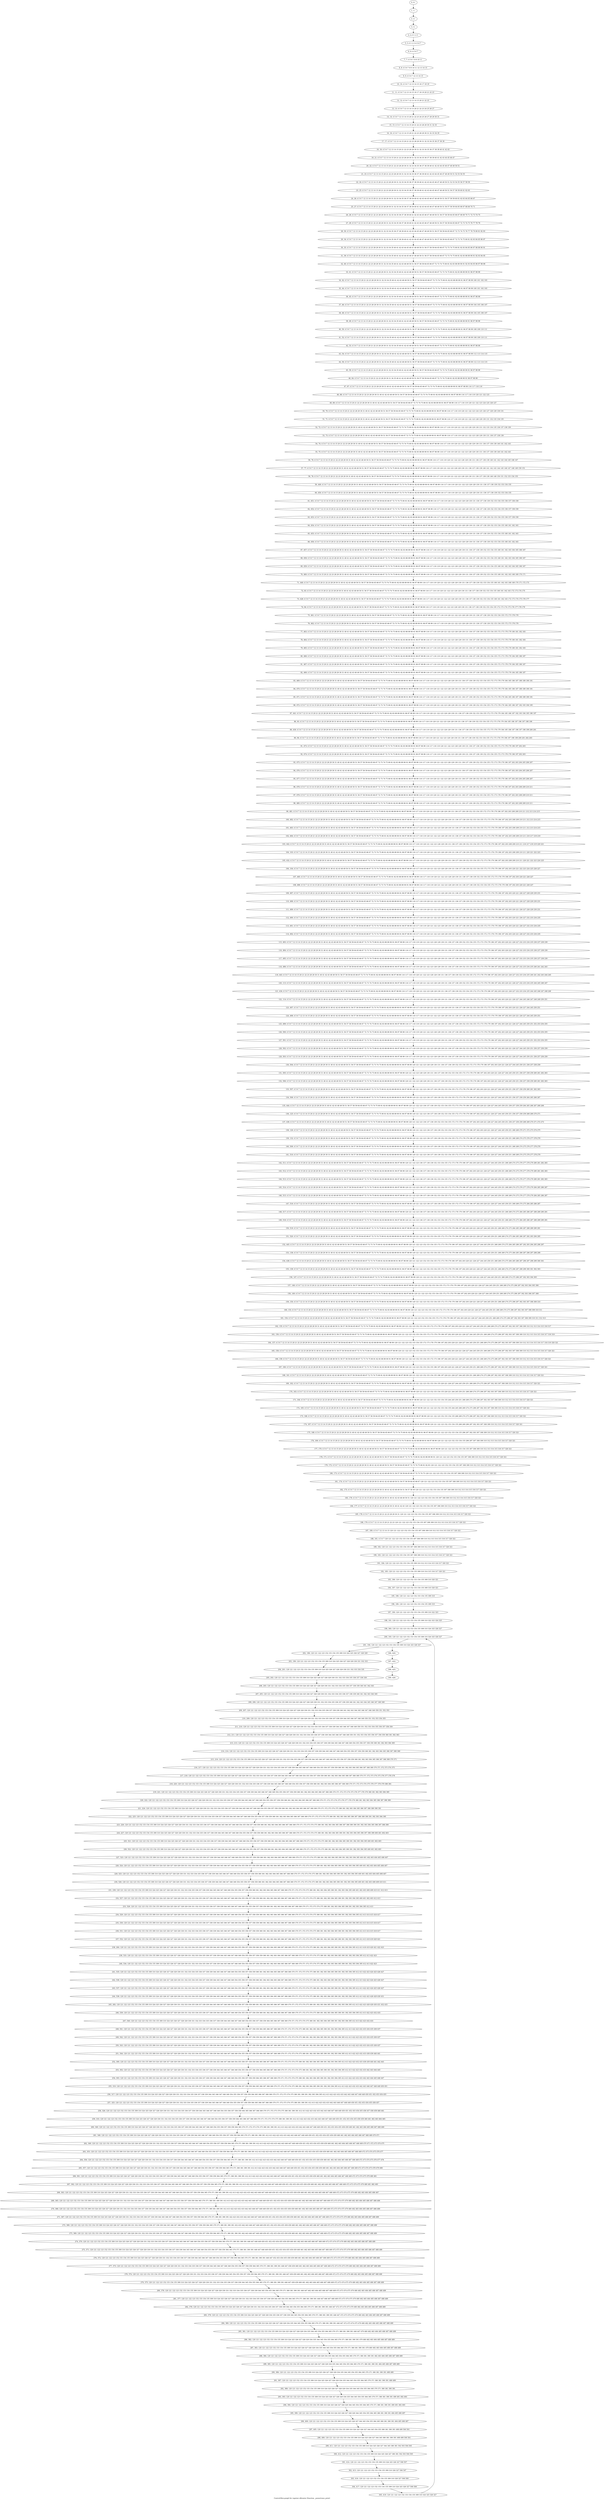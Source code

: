 digraph G {
graph [label="Control-flow-graph for register allocator (function _powertrace_print)"]
0[label="0, 0: "];
1[label="1, 1: "];
2[label="2, 2: "];
3[label="3, 3: "];
4[label="4, 4: 0 1 2 3 "];
5[label="5, 5: 0 1 2 3 4 5 6 7 "];
6[label="6, 6: 4 5 6 7 "];
7[label="7, 7: 4 5 6 7 8 9 10 11 "];
8[label="8, 8: 4 5 6 7 8 9 10 11 12 13 14 15 "];
9[label="9, 9: 4 5 6 7 12 13 14 15 "];
10[label="10, 10: 4 5 6 7 12 13 14 15 16 17 18 19 "];
11[label="11, 11: 4 5 6 7 12 13 14 15 16 17 18 19 20 21 22 23 "];
12[label="12, 12: 4 5 6 7 12 13 14 15 20 21 22 23 "];
13[label="13, 13: 4 5 6 7 12 13 14 15 20 21 22 23 24 25 26 27 "];
14[label="14, 14: 4 5 6 7 12 13 14 15 20 21 22 23 24 25 26 27 28 29 30 31 "];
15[label="15, 15: 4 5 6 7 12 13 14 15 20 21 22 23 28 29 30 31 32 33 "];
16[label="16, 16: 4 5 6 7 12 13 14 15 20 21 22 23 28 29 30 31 32 33 34 35 "];
17[label="17, 17: 4 5 6 7 12 13 14 15 20 21 22 23 28 29 30 31 32 33 34 35 36 37 38 39 "];
18[label="18, 18: 4 5 6 7 12 13 14 15 20 21 22 23 28 29 30 31 32 33 34 35 36 37 38 39 40 41 42 43 "];
19[label="19, 21: 4 5 6 7 12 13 14 15 20 21 22 23 28 29 30 31 32 33 34 35 36 37 38 39 40 41 42 43 44 45 46 47 "];
20[label="20, 22: 4 5 6 7 12 13 14 15 20 21 22 23 28 29 30 31 32 33 34 35 36 37 38 39 40 41 42 43 44 45 46 47 48 49 50 51 "];
21[label="21, 23: 4 5 6 7 12 13 14 15 20 21 22 23 28 29 30 31 32 33 34 35 36 37 38 39 40 41 42 43 44 45 46 47 48 49 50 51 52 53 54 55 "];
22[label="22, 24: 4 5 6 7 12 13 14 15 20 21 22 23 28 29 30 31 32 33 34 35 36 37 38 39 40 41 42 43 44 45 46 47 48 49 50 51 52 53 54 55 56 57 58 59 "];
23[label="23, 25: 4 5 6 7 12 13 14 15 20 21 22 23 28 29 30 31 32 33 34 35 36 37 38 39 40 41 42 43 44 45 46 47 48 49 50 51 56 57 58 59 60 61 62 63 "];
24[label="24, 26: 4 5 6 7 12 13 14 15 20 21 22 23 28 29 30 31 32 33 34 35 36 37 38 39 40 41 42 43 44 45 46 47 48 49 50 51 56 57 58 59 60 61 62 63 64 65 66 67 "];
25[label="25, 27: 4 5 6 7 12 13 14 15 20 21 22 23 28 29 30 31 32 33 34 35 36 37 38 39 40 41 42 43 44 45 46 47 48 49 50 51 56 57 58 59 64 65 66 67 68 69 70 71 "];
26[label="26, 28: 4 5 6 7 12 13 14 15 20 21 22 23 28 29 30 31 32 33 34 35 36 37 38 39 40 41 42 43 44 45 46 47 48 49 50 51 56 57 58 59 64 65 66 67 68 69 70 71 72 73 74 75 "];
27[label="27, 29: 4 5 6 7 12 13 14 15 20 21 22 23 28 29 30 31 32 33 34 35 36 37 38 39 40 41 42 43 44 45 46 47 48 49 50 51 56 57 58 59 64 65 66 67 72 73 74 75 76 77 78 79 "];
28[label="28, 30: 4 5 6 7 12 13 14 15 20 21 22 23 28 29 30 31 32 33 34 35 36 37 38 39 40 41 42 43 44 45 46 47 48 49 50 51 56 57 58 59 64 65 66 67 72 73 74 75 76 77 78 79 80 81 82 83 "];
29[label="29, 34: 4 5 6 7 12 13 14 15 20 21 22 23 28 29 30 31 32 33 34 35 36 37 38 39 40 41 42 43 44 45 46 47 48 49 50 51 56 57 58 59 64 65 66 67 72 73 74 75 80 81 82 83 84 85 86 87 "];
30[label="30, 35: 4 5 6 7 12 13 14 15 20 21 22 23 28 29 30 31 32 33 34 35 40 41 42 43 44 45 46 47 48 49 50 51 56 57 58 59 64 65 66 67 72 73 74 75 80 81 82 83 84 85 86 87 88 89 90 91 "];
31[label="31, 39: 4 5 6 7 12 13 14 15 20 21 22 23 28 29 30 31 32 33 34 35 40 41 42 43 44 45 46 47 48 49 50 51 56 57 58 59 64 65 66 67 72 73 74 75 80 81 82 83 88 89 90 91 92 93 94 95 "];
32[label="32, 40: 4 5 6 7 12 13 14 15 20 21 22 23 28 29 30 31 32 33 34 35 40 41 42 43 48 49 50 51 56 57 58 59 64 65 66 67 72 73 74 75 80 81 82 83 88 89 90 91 92 93 94 95 96 97 98 99 "];
33[label="33, 41: 4 5 6 7 12 13 14 15 20 21 22 23 28 29 30 31 32 33 34 35 40 41 42 43 48 49 50 51 56 57 58 59 64 65 66 67 72 73 74 75 80 81 82 83 88 89 90 91 96 97 98 99 "];
34[label="34, 42: 4 5 6 7 12 13 14 15 20 21 22 23 28 29 30 31 32 33 34 35 40 41 42 43 48 49 50 51 56 57 58 59 64 65 66 67 72 73 74 75 80 81 82 83 88 89 90 91 96 97 98 99 100 101 102 103 "];
35[label="35, 44: 4 5 6 7 12 13 14 15 20 21 22 23 28 29 30 31 32 33 34 35 40 41 42 43 48 49 50 51 56 57 58 59 64 65 66 67 72 73 74 75 80 81 82 83 88 89 90 91 96 97 98 99 100 101 102 103 "];
36[label="36, 45: 4 5 6 7 12 13 14 15 20 21 22 23 28 29 30 31 32 33 34 35 40 41 42 43 48 49 50 51 56 57 58 59 64 65 66 67 72 73 74 75 80 81 82 83 88 89 90 91 96 97 98 99 "];
37[label="37, 46: 4 5 6 7 12 13 14 15 20 21 22 23 28 29 30 31 32 33 34 35 40 41 42 43 48 49 50 51 56 57 58 59 64 65 66 67 72 73 74 75 80 81 82 83 88 89 90 91 96 97 98 99 104 105 106 107 "];
38[label="38, 48: 4 5 6 7 12 13 14 15 20 21 22 23 28 29 30 31 32 33 34 35 40 41 42 43 48 49 50 51 56 57 58 59 64 65 66 67 72 73 74 75 80 81 82 83 88 89 90 91 96 97 98 99 104 105 106 107 "];
39[label="39, 49: 4 5 6 7 12 13 14 15 20 21 22 23 28 29 30 31 32 33 34 35 40 41 42 43 48 49 50 51 56 57 58 59 64 65 66 67 72 73 74 75 80 81 82 83 88 89 90 91 96 97 98 99 "];
40[label="40, 50: 4 5 6 7 12 13 14 15 20 21 22 23 28 29 30 31 32 33 34 35 40 41 42 43 48 49 50 51 56 57 58 59 64 65 66 67 72 73 74 75 80 81 82 83 88 89 90 91 96 97 98 99 108 109 110 111 "];
41[label="41, 52: 4 5 6 7 12 13 14 15 20 21 22 23 28 29 30 31 32 33 34 35 40 41 42 43 48 49 50 51 56 57 58 59 64 65 66 67 72 73 74 75 80 81 82 83 88 89 90 91 96 97 98 99 108 109 110 111 "];
42[label="42, 53: 4 5 6 7 12 13 14 15 20 21 22 23 28 29 30 31 32 33 34 35 40 41 42 43 48 49 50 51 56 57 58 59 64 65 66 67 72 73 74 75 80 81 82 83 88 89 90 91 96 97 98 99 "];
43[label="43, 54: 4 5 6 7 12 13 14 15 20 21 22 23 28 29 30 31 32 33 34 35 40 41 42 43 48 49 50 51 56 57 58 59 64 65 66 67 72 73 74 75 80 81 82 83 88 89 90 91 96 97 98 99 112 113 114 115 "];
44[label="44, 56: 4 5 6 7 12 13 14 15 20 21 22 23 28 29 30 31 32 33 34 35 40 41 42 43 48 49 50 51 56 57 58 59 64 65 66 67 72 73 74 75 80 81 82 83 88 89 90 91 96 97 98 99 112 113 114 115 "];
45[label="45, 59: 4 5 6 7 12 13 14 15 20 21 22 23 28 29 30 31 32 33 34 35 40 41 42 43 48 49 50 51 56 57 58 59 64 65 66 67 72 73 74 75 80 81 82 83 88 89 90 91 96 97 98 99 "];
46[label="46, 64: 4 5 6 7 12 13 14 15 20 21 22 23 28 29 30 31 34 35 40 41 42 43 48 49 50 51 56 57 58 59 64 65 66 67 72 73 74 75 80 81 82 83 88 89 90 91 96 97 98 99 "];
47[label="47, 67: 4 5 6 7 12 13 14 15 20 21 22 23 28 29 30 31 40 41 42 43 48 49 50 51 56 57 58 59 64 65 66 67 72 73 74 75 80 81 82 83 88 89 90 91 96 97 98 99 116 117 118 119 "];
48[label="48, 68: 4 5 6 7 12 13 14 15 20 21 22 23 28 29 30 31 40 41 42 43 48 49 50 51 56 57 58 59 64 65 66 67 72 73 74 75 80 81 82 83 88 89 90 91 96 97 98 99 116 117 118 119 120 121 122 123 "];
49[label="49, 69: 4 5 6 7 12 13 14 15 20 21 22 23 28 29 30 31 40 41 42 43 48 49 50 51 56 57 58 59 64 65 66 67 72 73 74 75 80 81 82 83 88 89 90 91 96 97 98 99 116 117 118 119 120 121 122 123 124 125 126 127 "];
50[label="50, 70: 4 5 6 7 12 13 14 15 20 21 22 23 28 29 30 31 40 41 42 43 48 49 50 51 56 57 58 59 64 65 66 67 72 73 74 75 80 81 82 83 88 89 90 91 96 97 98 99 116 117 118 119 120 121 122 123 124 125 126 127 128 129 130 131 "];
51[label="51, 71: 4 5 6 7 12 13 14 15 20 21 22 23 28 29 30 31 40 41 42 43 48 49 50 51 56 57 58 59 64 65 66 67 72 73 74 75 80 81 82 83 88 89 90 91 96 97 98 99 116 117 118 119 120 121 122 123 128 129 130 131 132 133 134 135 "];
52[label="52, 72: 4 5 6 7 12 13 14 15 20 21 22 23 28 29 30 31 40 41 42 43 48 49 50 51 56 57 58 59 64 65 66 67 72 73 74 75 80 81 82 83 88 89 90 91 96 97 98 99 116 117 118 119 120 121 122 123 128 129 130 131 132 133 134 135 136 137 138 139 "];
53[label="53, 73: 4 5 6 7 12 13 14 15 20 21 22 23 28 29 30 31 40 41 42 43 48 49 50 51 56 57 58 59 64 65 66 67 72 73 74 75 80 81 82 83 88 89 90 91 96 97 98 99 116 117 118 119 120 121 122 123 128 129 130 131 136 137 138 139 "];
54[label="54, 74: 4 5 6 7 12 13 14 15 20 21 22 23 28 29 30 31 40 41 42 43 48 49 50 51 56 57 58 59 64 65 66 67 72 73 74 75 80 81 82 83 88 89 90 91 96 97 98 99 116 117 118 119 120 121 122 123 128 129 130 131 136 137 138 139 140 141 142 143 "];
55[label="55, 75: 4 5 6 7 12 13 14 15 20 21 22 23 28 29 30 31 40 41 42 43 48 49 50 51 56 57 58 59 64 65 66 67 72 73 74 75 80 81 82 83 88 89 90 91 96 97 98 99 116 117 118 119 120 121 122 123 128 129 130 131 136 137 138 139 140 141 142 143 "];
56[label="56, 76: 4 5 6 7 12 13 14 15 20 21 22 23 28 29 30 31 40 41 42 43 48 49 50 51 56 57 58 59 64 65 66 67 72 73 74 75 80 81 82 83 88 89 90 91 96 97 98 99 116 117 118 119 120 121 122 123 128 129 130 131 136 137 138 139 140 141 142 143 144 145 146 147 "];
57[label="57, 77: 4 5 6 7 12 13 14 15 20 21 22 23 28 29 30 31 40 41 42 43 48 49 50 51 56 57 58 59 64 65 66 67 72 73 74 75 80 81 82 83 88 89 90 91 96 97 98 99 116 117 118 119 120 121 122 123 128 129 130 131 136 137 138 139 140 141 142 143 144 145 146 147 148 149 150 151 "];
58[label="58, 78: 4 5 6 7 12 13 14 15 20 21 22 23 28 29 30 31 40 41 42 43 48 49 50 51 56 57 58 59 64 65 66 67 72 73 74 75 80 81 82 83 88 89 90 91 96 97 98 99 116 117 118 119 120 121 122 123 128 129 130 131 136 137 138 139 148 149 150 151 152 153 154 155 "];
59[label="59, 449: 4 5 6 7 12 13 14 15 20 21 22 23 28 29 30 31 40 41 42 43 48 49 50 51 56 57 58 59 64 65 66 67 72 73 74 75 80 81 82 83 88 89 90 91 96 97 98 99 116 117 118 119 120 121 122 123 128 129 130 131 136 137 138 139 152 153 154 155 "];
60[label="60, 450: 4 5 6 7 12 13 14 15 20 21 22 23 28 29 30 31 40 41 42 43 48 49 50 51 56 57 58 59 64 65 66 67 72 73 74 75 80 81 82 83 88 89 90 91 96 97 98 99 116 117 118 119 120 121 122 123 128 129 130 131 136 137 138 139 152 153 154 155 "];
61[label="61, 451: 4 5 6 7 12 13 14 15 20 21 22 23 28 29 30 31 40 41 42 43 48 49 50 51 56 57 58 59 64 65 66 67 72 73 74 75 80 81 82 83 88 89 90 91 96 97 98 99 116 117 118 119 120 121 122 123 128 129 130 131 136 137 138 139 152 153 154 155 156 157 158 159 "];
62[label="62, 452: 4 5 6 7 12 13 14 15 20 21 22 23 28 29 30 31 40 41 42 43 48 49 50 51 56 57 58 59 64 65 66 67 72 73 74 75 80 81 82 83 88 89 90 91 96 97 98 99 116 117 118 119 120 121 122 123 128 129 130 131 136 137 138 139 152 153 154 155 156 157 158 159 "];
63[label="63, 453: 4 5 6 7 12 13 14 15 20 21 22 23 28 29 30 31 40 41 42 43 48 49 50 51 56 57 58 59 64 65 66 67 72 73 74 75 80 81 82 83 88 89 90 91 96 97 98 99 116 117 118 119 120 121 122 123 128 129 130 131 136 137 138 139 152 153 154 155 156 157 158 159 "];
64[label="64, 454: 4 5 6 7 12 13 14 15 20 21 22 23 28 29 30 31 40 41 42 43 48 49 50 51 56 57 58 59 64 65 66 67 72 73 74 75 80 81 82 83 88 89 90 91 96 97 98 99 116 117 118 119 120 121 122 123 128 129 130 131 136 137 138 139 152 153 154 155 160 161 162 163 "];
65[label="65, 455: 4 5 6 7 12 13 14 15 20 21 22 23 28 29 30 31 40 41 42 43 48 49 50 51 56 57 58 59 64 65 66 67 72 73 74 75 80 81 82 83 88 89 90 91 96 97 98 99 116 117 118 119 120 121 122 123 128 129 130 131 136 137 138 139 152 153 154 155 160 161 162 163 "];
66[label="66, 456: 4 5 6 7 12 13 14 15 20 21 22 23 28 29 30 31 40 41 42 43 48 49 50 51 56 57 58 59 64 65 66 67 72 73 74 75 80 81 82 83 88 89 90 91 96 97 98 99 116 117 118 119 120 121 122 123 128 129 130 131 136 137 138 139 152 153 154 155 160 161 162 163 "];
67[label="67, 457: 4 5 6 7 12 13 14 15 20 21 22 23 28 29 30 31 40 41 42 43 48 49 50 51 56 57 58 59 64 65 66 67 72 73 74 75 80 81 82 83 88 89 90 91 96 97 98 99 116 117 118 119 120 121 122 123 128 129 130 131 136 137 138 139 152 153 154 155 160 161 162 163 164 165 166 167 "];
68[label="68, 458: 4 5 6 7 12 13 14 15 20 21 22 23 28 29 30 31 40 41 42 43 48 49 50 51 56 57 58 59 64 65 66 67 72 73 74 75 80 81 82 83 88 89 90 91 96 97 98 99 116 117 118 119 120 121 122 123 128 129 130 131 136 137 138 139 152 153 154 155 160 161 162 163 164 165 166 167 "];
69[label="69, 459: 4 5 6 7 12 13 14 15 20 21 22 23 28 29 30 31 40 41 42 43 48 49 50 51 56 57 58 59 64 65 66 67 72 73 74 75 80 81 82 83 88 89 90 91 96 97 98 99 116 117 118 119 120 121 122 123 128 129 130 131 136 137 138 139 152 153 154 155 160 161 162 163 164 165 166 167 "];
70[label="70, 460: 4 5 6 7 12 13 14 15 20 21 22 23 28 29 30 31 40 41 42 43 48 49 50 51 56 57 58 59 64 65 66 67 72 73 74 75 80 81 82 83 88 89 90 91 96 97 98 99 116 117 118 119 120 121 122 123 128 129 130 131 136 137 138 139 152 153 154 155 160 161 162 163 168 169 170 171 "];
71[label="71, 440: 4 5 6 7 12 13 14 15 20 21 22 23 28 29 30 31 40 41 42 43 48 49 50 51 56 57 58 59 64 65 66 67 72 73 74 75 80 81 82 83 88 89 90 91 96 97 98 99 116 117 118 119 120 121 122 123 128 129 130 131 136 137 138 139 152 153 154 155 160 161 162 163 168 169 170 171 172 173 "];
72[label="72, 83: 4 5 6 7 12 13 14 15 20 21 22 23 28 29 30 31 40 41 42 43 48 49 50 51 56 57 58 59 64 65 66 67 72 73 74 75 80 81 82 83 88 89 90 91 96 97 98 99 116 117 118 119 120 121 122 123 128 129 130 131 136 137 138 139 152 153 154 155 160 161 162 163 172 173 174 175 "];
73[label="73, 428: 4 5 6 7 12 13 14 15 20 21 22 23 28 29 30 31 40 41 42 43 48 49 50 51 56 57 58 59 64 65 66 67 72 73 74 75 80 81 82 83 88 89 90 91 96 97 98 99 116 117 118 119 120 121 122 123 128 129 130 131 136 137 138 139 152 153 154 155 160 161 162 163 172 173 174 175 176 177 "];
74[label="74, 84: 4 5 6 7 12 13 14 15 20 21 22 23 28 29 30 31 40 41 42 43 48 49 50 51 56 57 58 59 64 65 66 67 72 73 74 75 80 81 82 83 88 89 90 91 96 97 98 99 116 117 118 119 120 121 122 123 128 129 130 131 136 137 138 139 152 153 154 155 172 173 174 175 176 177 178 179 "];
75[label="75, 461: 4 5 6 7 12 13 14 15 20 21 22 23 28 29 30 31 40 41 42 43 48 49 50 51 56 57 58 59 64 65 66 67 72 73 74 75 80 81 82 83 88 89 90 91 96 97 98 99 116 117 118 119 120 121 122 123 128 129 130 131 136 137 138 139 152 153 154 155 172 173 178 179 "];
76[label="76, 462: 4 5 6 7 12 13 14 15 20 21 22 23 28 29 30 31 40 41 42 43 48 49 50 51 56 57 58 59 64 65 66 67 72 73 74 75 80 81 82 83 88 89 90 91 96 97 98 99 116 117 118 119 120 121 122 123 128 129 130 131 136 137 138 139 152 153 154 155 172 173 178 179 "];
77[label="77, 463: 4 5 6 7 12 13 14 15 20 21 22 23 28 29 30 31 40 41 42 43 48 49 50 51 56 57 58 59 64 65 66 67 72 73 74 75 80 81 82 83 88 89 90 91 96 97 98 99 116 117 118 119 120 121 122 123 128 129 130 131 136 137 138 139 152 153 154 155 172 173 178 179 180 181 182 183 "];
78[label="78, 464: 4 5 6 7 12 13 14 15 20 21 22 23 28 29 30 31 40 41 42 43 48 49 50 51 56 57 58 59 64 65 66 67 72 73 74 75 80 81 82 83 88 89 90 91 96 97 98 99 116 117 118 119 120 121 122 123 128 129 130 131 136 137 138 139 152 153 154 155 172 173 178 179 180 181 182 183 "];
79[label="79, 465: 4 5 6 7 12 13 14 15 20 21 22 23 28 29 30 31 40 41 42 43 48 49 50 51 56 57 58 59 64 65 66 67 72 73 74 75 80 81 82 83 88 89 90 91 96 97 98 99 116 117 118 119 120 121 122 123 128 129 130 131 136 137 138 139 152 153 154 155 172 173 178 179 180 181 182 183 "];
80[label="80, 466: 4 5 6 7 12 13 14 15 20 21 22 23 28 29 30 31 40 41 42 43 48 49 50 51 56 57 58 59 64 65 66 67 72 73 74 75 80 81 82 83 88 89 90 91 96 97 98 99 116 117 118 119 120 121 122 123 128 129 130 131 136 137 138 139 152 153 154 155 172 173 178 179 184 185 186 187 "];
81[label="81, 467: 4 5 6 7 12 13 14 15 20 21 22 23 28 29 30 31 40 41 42 43 48 49 50 51 56 57 58 59 64 65 66 67 72 73 74 75 80 81 82 83 88 89 90 91 96 97 98 99 116 117 118 119 120 121 122 123 128 129 130 131 136 137 138 139 152 153 154 155 172 173 178 179 184 185 186 187 "];
82[label="82, 468: 4 5 6 7 12 13 14 15 20 21 22 23 28 29 30 31 40 41 42 43 48 49 50 51 56 57 58 59 64 65 66 67 72 73 74 75 80 81 82 83 88 89 90 91 96 97 98 99 116 117 118 119 120 121 122 123 128 129 130 131 136 137 138 139 152 153 154 155 172 173 178 179 184 185 186 187 "];
83[label="83, 469: 4 5 6 7 12 13 14 15 20 21 22 23 28 29 30 31 40 41 42 43 48 49 50 51 56 57 58 59 64 65 66 67 72 73 74 75 80 81 82 83 88 89 90 91 96 97 98 99 116 117 118 119 120 121 122 123 128 129 130 131 136 137 138 139 152 153 154 155 172 173 178 179 184 185 186 187 188 189 190 191 "];
84[label="84, 470: 4 5 6 7 12 13 14 15 20 21 22 23 28 29 30 31 40 41 42 43 48 49 50 51 56 57 58 59 64 65 66 67 72 73 74 75 80 81 82 83 88 89 90 91 96 97 98 99 116 117 118 119 120 121 122 123 128 129 130 131 136 137 138 139 152 153 154 155 172 173 178 179 184 185 186 187 188 189 190 191 "];
85[label="85, 471: 4 5 6 7 12 13 14 15 20 21 22 23 28 29 30 31 40 41 42 43 48 49 50 51 56 57 58 59 64 65 66 67 72 73 74 75 80 81 82 83 88 89 90 91 96 97 98 99 116 117 118 119 120 121 122 123 128 129 130 131 136 137 138 139 152 153 154 155 172 173 178 179 184 185 186 187 188 189 190 191 "];
86[label="86, 472: 4 5 6 7 12 13 14 15 20 21 22 23 28 29 30 31 40 41 42 43 48 49 50 51 56 57 58 59 64 65 66 67 72 73 74 75 80 81 82 83 88 89 90 91 96 97 98 99 116 117 118 119 120 121 122 123 128 129 130 131 136 137 138 139 152 153 154 155 172 173 178 179 184 185 186 187 192 193 194 195 "];
87[label="87, 441: 4 5 6 7 12 13 14 15 20 21 22 23 28 29 30 31 40 41 42 43 48 49 50 51 56 57 58 59 64 65 66 67 72 73 74 75 80 81 82 83 88 89 90 91 96 97 98 99 116 117 118 119 120 121 122 123 128 129 130 131 136 137 138 139 152 153 154 155 172 173 178 179 184 185 186 187 192 193 194 195 196 197 "];
88[label="88, 93: 4 5 6 7 12 13 14 15 20 21 22 23 28 29 30 31 40 41 42 43 48 49 50 51 56 57 58 59 64 65 66 67 72 73 74 75 80 81 82 83 88 89 90 91 96 97 98 99 116 117 118 119 120 121 122 123 128 129 130 131 136 137 138 139 152 153 154 155 172 173 178 179 184 185 186 187 196 197 198 199 "];
89[label="89, 430: 4 5 6 7 12 13 14 15 20 21 22 23 28 29 30 31 40 41 42 43 48 49 50 51 56 57 58 59 64 65 66 67 72 73 74 75 80 81 82 83 88 89 90 91 96 97 98 99 116 117 118 119 120 121 122 123 128 129 130 131 136 137 138 139 152 153 154 155 172 173 178 179 184 185 186 187 196 197 198 199 200 201 "];
90[label="90, 94: 4 5 6 7 12 13 14 15 20 21 22 23 28 29 30 31 40 41 42 43 48 49 50 51 56 57 58 59 64 65 66 67 72 73 74 75 80 81 82 83 88 89 90 91 96 97 98 99 116 117 118 119 120 121 122 123 128 129 130 131 136 137 138 139 152 153 154 155 172 173 178 179 196 197 198 199 200 201 202 203 "];
91[label="91, 473: 4 5 6 7 12 13 14 15 20 21 22 23 28 29 30 31 40 41 42 43 48 49 50 51 56 57 58 59 64 65 66 67 72 73 74 75 80 81 82 83 88 89 90 91 96 97 98 99 116 117 118 119 120 121 122 123 128 129 130 131 136 137 138 139 152 153 154 155 172 173 178 179 196 197 202 203 "];
92[label="92, 474: 4 5 6 7 12 13 14 15 20 21 22 23 28 29 30 31 40 41 42 43 48 49 50 51 56 57 58 59 64 65 66 67 72 73 74 75 80 81 82 83 88 89 90 91 96 97 98 99 116 117 118 119 120 121 122 123 128 129 130 131 136 137 138 139 152 153 154 155 172 173 178 179 196 197 202 203 "];
93[label="93, 475: 4 5 6 7 12 13 14 15 20 21 22 23 28 29 30 31 40 41 42 43 48 49 50 51 56 57 58 59 64 65 66 67 72 73 74 75 80 81 82 83 88 89 90 91 96 97 98 99 116 117 118 119 120 121 122 123 128 129 130 131 136 137 138 139 152 153 154 155 172 173 178 179 196 197 202 203 204 205 206 207 "];
94[label="94, 476: 4 5 6 7 12 13 14 15 20 21 22 23 28 29 30 31 40 41 42 43 48 49 50 51 56 57 58 59 64 65 66 67 72 73 74 75 80 81 82 83 88 89 90 91 96 97 98 99 116 117 118 119 120 121 122 123 128 129 130 131 136 137 138 139 152 153 154 155 172 173 178 179 196 197 202 203 204 205 206 207 "];
95[label="95, 477: 4 5 6 7 12 13 14 15 20 21 22 23 28 29 30 31 40 41 42 43 48 49 50 51 56 57 58 59 64 65 66 67 72 73 74 75 80 81 82 83 88 89 90 91 96 97 98 99 116 117 118 119 120 121 122 123 128 129 130 131 136 137 138 139 152 153 154 155 172 173 178 179 196 197 202 203 204 205 206 207 "];
96[label="96, 478: 4 5 6 7 12 13 14 15 20 21 22 23 28 29 30 31 40 41 42 43 48 49 50 51 56 57 58 59 64 65 66 67 72 73 74 75 80 81 82 83 88 89 90 91 96 97 98 99 116 117 118 119 120 121 122 123 128 129 130 131 136 137 138 139 152 153 154 155 172 173 178 179 196 197 202 203 208 209 210 211 "];
97[label="97, 479: 4 5 6 7 12 13 14 15 20 21 22 23 28 29 30 31 40 41 42 43 48 49 50 51 56 57 58 59 64 65 66 67 72 73 74 75 80 81 82 83 88 89 90 91 96 97 98 99 116 117 118 119 120 121 122 123 128 129 130 131 136 137 138 139 152 153 154 155 172 173 178 179 196 197 202 203 208 209 210 211 "];
98[label="98, 480: 4 5 6 7 12 13 14 15 20 21 22 23 28 29 30 31 40 41 42 43 48 49 50 51 56 57 58 59 64 65 66 67 72 73 74 75 80 81 82 83 88 89 90 91 96 97 98 99 116 117 118 119 120 121 122 123 128 129 130 131 136 137 138 139 152 153 154 155 172 173 178 179 196 197 202 203 208 209 210 211 "];
99[label="99, 481: 4 5 6 7 12 13 14 15 20 21 22 23 28 29 30 31 40 41 42 43 48 49 50 51 56 57 58 59 64 65 66 67 72 73 74 75 80 81 82 83 88 89 90 91 96 97 98 99 116 117 118 119 120 121 122 123 128 129 130 131 136 137 138 139 152 153 154 155 172 173 178 179 196 197 202 203 208 209 210 211 212 213 214 215 "];
100[label="100, 482: 4 5 6 7 12 13 14 15 20 21 22 23 28 29 30 31 40 41 42 43 48 49 50 51 56 57 58 59 64 65 66 67 72 73 74 75 80 81 82 83 88 89 90 91 96 97 98 99 116 117 118 119 120 121 122 123 128 129 130 131 136 137 138 139 152 153 154 155 172 173 178 179 196 197 202 203 208 209 210 211 212 213 214 215 "];
101[label="101, 483: 4 5 6 7 12 13 14 15 20 21 22 23 28 29 30 31 40 41 42 43 48 49 50 51 56 57 58 59 64 65 66 67 72 73 74 75 80 81 82 83 88 89 90 91 96 97 98 99 116 117 118 119 120 121 122 123 128 129 130 131 136 137 138 139 152 153 154 155 172 173 178 179 196 197 202 203 208 209 210 211 212 213 214 215 "];
102[label="102, 484: 4 5 6 7 12 13 14 15 20 21 22 23 28 29 30 31 40 41 42 43 48 49 50 51 56 57 58 59 64 65 66 67 72 73 74 75 80 81 82 83 88 89 90 91 96 97 98 99 116 117 118 119 120 121 122 123 128 129 130 131 136 137 138 139 152 153 154 155 172 173 178 179 196 197 202 203 208 209 210 211 216 217 218 219 "];
103[label="103, 442: 4 5 6 7 12 13 14 15 20 21 22 23 28 29 30 31 40 41 42 43 48 49 50 51 56 57 58 59 64 65 66 67 72 73 74 75 80 81 82 83 88 89 90 91 96 97 98 99 116 117 118 119 120 121 122 123 128 129 130 131 136 137 138 139 152 153 154 155 172 173 178 179 196 197 202 203 208 209 210 211 216 217 218 219 220 221 "];
104[label="104, 103: 4 5 6 7 12 13 14 15 20 21 22 23 28 29 30 31 40 41 42 43 48 49 50 51 56 57 58 59 64 65 66 67 72 73 74 75 80 81 82 83 88 89 90 91 96 97 98 99 116 117 118 119 120 121 122 123 128 129 130 131 136 137 138 139 152 153 154 155 172 173 178 179 196 197 202 203 208 209 210 211 220 221 222 223 "];
105[label="105, 432: 4 5 6 7 12 13 14 15 20 21 22 23 28 29 30 31 40 41 42 43 48 49 50 51 56 57 58 59 64 65 66 67 72 73 74 75 80 81 82 83 88 89 90 91 96 97 98 99 116 117 118 119 120 121 122 123 128 129 130 131 136 137 138 139 152 153 154 155 172 173 178 179 196 197 202 203 208 209 210 211 220 221 222 223 224 225 "];
106[label="106, 104: 4 5 6 7 12 13 14 15 20 21 22 23 28 29 30 31 40 41 42 43 48 49 50 51 56 57 58 59 64 65 66 67 72 73 74 75 80 81 82 83 88 89 90 91 96 97 98 99 116 117 118 119 120 121 122 123 128 129 130 131 136 137 138 139 152 153 154 155 172 173 178 179 196 197 202 203 220 221 222 223 224 225 226 227 "];
107[label="107, 485: 4 5 6 7 12 13 14 15 20 21 22 23 28 29 30 31 40 41 42 43 48 49 50 51 56 57 58 59 64 65 66 67 72 73 74 75 80 81 82 83 88 89 90 91 96 97 98 99 116 117 118 119 120 121 122 123 128 129 130 131 136 137 138 139 152 153 154 155 172 173 178 179 196 197 202 203 220 221 226 227 "];
108[label="108, 486: 4 5 6 7 12 13 14 15 20 21 22 23 28 29 30 31 40 41 42 43 48 49 50 51 56 57 58 59 64 65 66 67 72 73 74 75 80 81 82 83 88 89 90 91 96 97 98 99 116 117 118 119 120 121 122 123 128 129 130 131 136 137 138 139 152 153 154 155 172 173 178 179 196 197 202 203 220 221 226 227 "];
109[label="109, 487: 4 5 6 7 12 13 14 15 20 21 22 23 28 29 30 31 40 41 42 43 48 49 50 51 56 57 58 59 64 65 66 67 72 73 74 75 80 81 82 83 88 89 90 91 96 97 98 99 116 117 118 119 120 121 122 123 128 129 130 131 136 137 138 139 152 153 154 155 172 173 178 179 196 197 202 203 220 221 226 227 228 229 230 231 "];
110[label="110, 488: 4 5 6 7 12 13 14 15 20 21 22 23 28 29 30 31 40 41 42 43 48 49 50 51 56 57 58 59 64 65 66 67 72 73 74 75 80 81 82 83 88 89 90 91 96 97 98 99 116 117 118 119 120 121 122 123 128 129 130 131 136 137 138 139 152 153 154 155 172 173 178 179 196 197 202 203 220 221 226 227 228 229 230 231 "];
111[label="111, 489: 4 5 6 7 12 13 14 15 20 21 22 23 28 29 30 31 40 41 42 43 48 49 50 51 56 57 58 59 64 65 66 67 72 73 74 75 80 81 82 83 88 89 90 91 96 97 98 99 116 117 118 119 120 121 122 123 128 129 130 131 136 137 138 139 152 153 154 155 172 173 178 179 196 197 202 203 220 221 226 227 228 229 230 231 "];
112[label="112, 490: 4 5 6 7 12 13 14 15 20 21 22 23 28 29 30 31 40 41 42 43 48 49 50 51 56 57 58 59 64 65 66 67 72 73 74 75 80 81 82 83 88 89 90 91 96 97 98 99 116 117 118 119 120 121 122 123 128 129 130 131 136 137 138 139 152 153 154 155 172 173 178 179 196 197 202 203 220 221 226 227 232 233 234 235 "];
113[label="113, 491: 4 5 6 7 12 13 14 15 20 21 22 23 28 29 30 31 40 41 42 43 48 49 50 51 56 57 58 59 64 65 66 67 72 73 74 75 80 81 82 83 88 89 90 91 96 97 98 99 116 117 118 119 120 121 122 123 128 129 130 131 136 137 138 139 152 153 154 155 172 173 178 179 196 197 202 203 220 221 226 227 232 233 234 235 "];
114[label="114, 492: 4 5 6 7 12 13 14 15 20 21 22 23 28 29 30 31 40 41 42 43 48 49 50 51 56 57 58 59 64 65 66 67 72 73 74 75 80 81 82 83 88 89 90 91 96 97 98 99 116 117 118 119 120 121 122 123 128 129 130 131 136 137 138 139 152 153 154 155 172 173 178 179 196 197 202 203 220 221 226 227 232 233 234 235 "];
115[label="115, 493: 4 5 6 7 12 13 14 15 20 21 22 23 28 29 30 31 40 41 42 43 48 49 50 51 56 57 58 59 64 65 66 67 72 73 74 75 80 81 82 83 88 89 90 91 96 97 98 99 116 117 118 119 120 121 122 123 128 129 130 131 136 137 138 139 152 153 154 155 172 173 178 179 196 197 202 203 220 221 226 227 232 233 234 235 236 237 238 239 "];
116[label="116, 494: 4 5 6 7 12 13 14 15 20 21 22 23 28 29 30 31 40 41 42 43 48 49 50 51 56 57 58 59 64 65 66 67 72 73 74 75 80 81 82 83 88 89 90 91 96 97 98 99 116 117 118 119 120 121 122 123 128 129 130 131 136 137 138 139 152 153 154 155 172 173 178 179 196 197 202 203 220 221 226 227 232 233 234 235 236 237 238 239 "];
117[label="117, 495: 4 5 6 7 12 13 14 15 20 21 22 23 28 29 30 31 40 41 42 43 48 49 50 51 56 57 58 59 64 65 66 67 72 73 74 75 80 81 82 83 88 89 90 91 96 97 98 99 116 117 118 119 120 121 122 123 128 129 130 131 136 137 138 139 152 153 154 155 172 173 178 179 196 197 202 203 220 221 226 227 232 233 234 235 236 237 238 239 "];
118[label="118, 496: 4 5 6 7 12 13 14 15 20 21 22 23 28 29 30 31 40 41 42 43 48 49 50 51 56 57 58 59 64 65 66 67 72 73 74 75 80 81 82 83 88 89 90 91 96 97 98 99 116 117 118 119 120 121 122 123 128 129 130 131 136 137 138 139 152 153 154 155 172 173 178 179 196 197 202 203 220 221 226 227 232 233 234 235 240 241 242 243 "];
119[label="119, 443: 4 5 6 7 12 13 14 15 20 21 22 23 28 29 30 31 40 41 42 43 48 49 50 51 56 57 58 59 64 65 66 67 72 73 74 75 80 81 82 83 88 89 90 91 96 97 98 99 116 117 118 119 120 121 122 123 128 129 130 131 136 137 138 139 152 153 154 155 172 173 178 179 196 197 202 203 220 221 226 227 232 233 234 235 240 241 242 243 244 245 "];
120[label="120, 113: 4 5 6 7 12 13 14 15 20 21 22 23 28 29 30 31 40 41 42 43 48 49 50 51 56 57 58 59 64 65 66 67 72 73 74 75 80 81 82 83 88 89 90 91 96 97 98 99 116 117 118 119 120 121 122 123 128 129 130 131 136 137 138 139 152 153 154 155 172 173 178 179 196 197 202 203 220 221 226 227 232 233 234 235 244 245 246 247 "];
121[label="121, 434: 4 5 6 7 12 13 14 15 20 21 22 23 28 29 30 31 40 41 42 43 48 49 50 51 56 57 58 59 64 65 66 67 72 73 74 75 80 81 82 83 88 89 90 91 96 97 98 99 116 117 118 119 120 121 122 123 128 129 130 131 136 137 138 139 152 153 154 155 172 173 178 179 196 197 202 203 220 221 226 227 232 233 234 235 244 245 246 247 248 249 "];
122[label="122, 114: 4 5 6 7 12 13 14 15 20 21 22 23 28 29 30 31 40 41 42 43 48 49 50 51 56 57 58 59 64 65 66 67 72 73 74 75 80 81 82 83 88 89 90 91 96 97 98 99 116 117 118 119 120 121 122 123 128 129 130 131 136 137 138 139 152 153 154 155 172 173 178 179 196 197 202 203 220 221 226 227 244 245 246 247 248 249 250 251 "];
123[label="123, 497: 4 5 6 7 12 13 14 15 20 21 22 23 28 29 30 31 40 41 42 43 48 49 50 51 56 57 58 59 64 65 66 67 72 73 74 75 80 81 82 83 88 89 90 91 96 97 98 99 116 117 118 119 120 121 122 123 128 129 130 131 136 137 138 139 152 153 154 155 172 173 178 179 196 197 202 203 220 221 226 227 244 245 250 251 "];
124[label="124, 498: 4 5 6 7 12 13 14 15 20 21 22 23 28 29 30 31 40 41 42 43 48 49 50 51 56 57 58 59 64 65 66 67 72 73 74 75 80 81 82 83 88 89 90 91 96 97 98 99 116 117 118 119 120 121 122 123 128 129 130 131 136 137 138 139 152 153 154 155 172 173 178 179 196 197 202 203 220 221 226 227 244 245 250 251 "];
125[label="125, 499: 4 5 6 7 12 13 14 15 20 21 22 23 28 29 30 31 40 41 42 43 48 49 50 51 56 57 58 59 64 65 66 67 72 73 74 75 80 81 82 83 88 89 90 91 96 97 98 99 116 117 118 119 120 121 122 123 128 129 130 131 136 137 138 139 152 153 154 155 172 173 178 179 196 197 202 203 220 221 226 227 244 245 250 251 252 253 254 255 "];
126[label="126, 500: 4 5 6 7 12 13 14 15 20 21 22 23 28 29 30 31 40 41 42 43 48 49 50 51 56 57 58 59 64 65 66 67 72 73 74 75 80 81 82 83 88 89 90 91 96 97 98 99 116 117 118 119 120 121 122 123 128 129 130 131 136 137 138 139 152 153 154 155 172 173 178 179 196 197 202 203 220 221 226 227 244 245 250 251 252 253 254 255 "];
127[label="127, 501: 4 5 6 7 12 13 14 15 20 21 22 23 28 29 30 31 40 41 42 43 48 49 50 51 56 57 58 59 64 65 66 67 72 73 74 75 80 81 82 83 88 89 90 91 96 97 98 99 116 117 118 119 120 121 122 123 128 129 130 131 136 137 138 139 152 153 154 155 172 173 178 179 196 197 202 203 220 221 226 227 244 245 250 251 252 253 254 255 "];
128[label="128, 502: 4 5 6 7 12 13 14 15 20 21 22 23 28 29 30 31 40 41 42 43 48 49 50 51 56 57 58 59 64 65 66 67 72 73 74 75 80 81 82 83 88 89 90 91 96 97 98 99 116 117 118 119 120 121 122 123 128 129 130 131 136 137 138 139 152 153 154 155 172 173 178 179 196 197 202 203 220 221 226 227 244 245 250 251 256 257 258 259 "];
129[label="129, 503: 4 5 6 7 12 13 14 15 20 21 22 23 28 29 30 31 40 41 42 43 48 49 50 51 56 57 58 59 64 65 66 67 72 73 74 75 80 81 82 83 88 89 90 91 96 97 98 99 116 117 118 119 120 121 122 123 128 129 130 131 136 137 138 139 152 153 154 155 172 173 178 179 196 197 202 203 220 221 226 227 244 245 250 251 256 257 258 259 "];
130[label="130, 504: 4 5 6 7 12 13 14 15 20 21 22 23 28 29 30 31 40 41 42 43 48 49 50 51 56 57 58 59 64 65 66 67 72 73 74 75 80 81 82 83 88 89 90 91 96 97 98 99 120 121 122 123 128 129 130 131 136 137 138 139 152 153 154 155 172 173 178 179 196 197 202 203 220 221 226 227 244 245 250 251 256 257 258 259 "];
131[label="131, 505: 4 5 6 7 12 13 14 15 20 21 22 23 28 29 30 31 40 41 42 43 48 49 50 51 56 57 58 59 64 65 66 67 72 73 74 75 80 81 82 83 88 89 90 91 96 97 98 99 120 121 122 123 128 129 130 131 136 137 138 139 152 153 154 155 172 173 178 179 196 197 202 203 220 221 226 227 244 245 250 251 256 257 258 259 260 261 262 263 "];
132[label="132, 506: 4 5 6 7 12 13 14 15 20 21 22 23 28 29 30 31 40 41 42 43 48 49 50 51 56 57 58 59 64 65 66 67 72 73 74 75 80 81 82 83 88 89 90 91 96 97 98 99 120 121 122 123 128 129 130 131 136 137 138 139 152 153 154 155 172 173 178 179 196 197 202 203 220 221 226 227 244 245 250 251 256 257 258 259 260 261 262 263 "];
133[label="133, 507: 4 5 6 7 12 13 14 15 20 21 22 23 28 29 30 31 40 41 42 43 48 49 50 51 56 57 58 59 64 65 66 67 72 73 74 75 80 81 82 83 88 89 90 91 96 97 98 99 120 121 122 123 136 137 138 139 152 153 154 155 172 173 178 179 196 197 202 203 220 221 226 227 244 245 250 251 256 257 258 259 260 261 262 263 "];
134[label="134, 508: 4 5 6 7 12 13 14 15 20 21 22 23 28 29 30 31 40 41 42 43 48 49 50 51 56 57 58 59 64 65 66 67 72 73 74 75 80 81 82 83 88 89 90 91 96 97 98 99 120 121 122 123 136 137 138 139 152 153 154 155 172 173 178 179 196 197 202 203 220 221 226 227 244 245 250 251 256 257 258 259 264 265 266 267 "];
135[label="135, 444: 4 5 6 7 12 13 14 15 20 21 22 23 28 29 30 31 40 41 42 43 48 49 50 51 56 57 58 59 64 65 66 67 72 73 74 75 80 81 82 83 88 89 90 91 96 97 98 99 120 121 122 123 136 137 138 139 152 153 154 155 172 173 178 179 196 197 202 203 220 221 226 227 244 245 250 251 256 257 258 259 264 265 266 267 268 269 "];
136[label="136, 125: 4 5 6 7 12 13 14 15 20 21 22 23 28 29 30 31 40 41 42 43 48 49 50 51 56 57 58 59 64 65 66 67 72 73 74 75 80 81 82 83 88 89 90 91 96 97 98 99 120 121 122 123 136 137 138 139 152 153 154 155 172 173 178 179 196 197 202 203 220 221 226 227 244 245 250 251 256 257 258 259 268 269 270 271 "];
137[label="137, 436: 4 5 6 7 12 13 14 15 20 21 22 23 28 29 30 31 40 41 42 43 48 49 50 51 56 57 58 59 64 65 66 67 72 73 74 75 80 81 82 83 88 89 90 91 96 97 98 99 120 121 122 123 136 137 138 139 152 153 154 155 172 173 178 179 196 197 202 203 220 221 226 227 244 245 250 251 256 257 258 259 268 269 270 271 272 273 "];
138[label="138, 126: 4 5 6 7 12 13 14 15 20 21 22 23 28 29 30 31 40 41 42 43 48 49 50 51 56 57 58 59 64 65 66 67 72 73 74 75 80 81 82 83 88 89 90 91 96 97 98 99 120 121 122 123 136 137 138 139 152 153 154 155 172 173 178 179 196 197 202 203 220 221 226 227 244 245 250 251 268 269 270 271 272 273 274 275 "];
139[label="139, 132: 4 5 6 7 12 13 14 15 20 21 22 23 28 29 30 31 40 41 42 43 48 49 50 51 56 57 58 59 64 65 66 67 72 73 74 75 80 81 82 83 88 89 90 91 96 97 98 99 120 121 122 123 136 137 138 139 152 153 154 155 172 173 178 179 196 197 202 203 220 221 226 227 244 245 250 251 268 269 274 275 276 277 278 279 "];
140[label="140, 509: 4 5 6 7 12 13 14 15 20 21 22 23 28 29 30 31 40 41 42 43 48 49 50 51 56 57 58 59 64 65 66 67 72 73 74 75 80 81 82 83 88 89 90 91 96 97 98 99 120 121 122 123 136 137 138 139 152 153 154 155 172 173 178 179 196 197 202 203 220 221 226 227 244 245 250 251 268 269 274 275 276 277 278 279 "];
141[label="141, 510: 4 5 6 7 12 13 14 15 20 21 22 23 28 29 30 31 40 41 42 43 48 49 50 51 56 57 58 59 64 65 66 67 72 73 74 75 80 81 82 83 88 89 90 91 96 97 98 99 120 121 122 123 136 137 138 139 152 153 154 155 172 173 178 179 196 197 202 203 220 221 226 227 244 245 250 251 268 269 274 275 276 277 278 279 "];
142[label="142, 511: 4 5 6 7 12 13 14 15 20 21 22 23 28 29 30 31 40 41 42 43 48 49 50 51 56 57 58 59 64 65 66 67 72 73 74 75 80 81 82 83 88 89 90 91 96 97 98 99 120 121 122 123 136 137 138 139 152 153 154 155 172 173 178 179 196 197 202 203 220 221 226 227 244 245 250 251 268 269 274 275 276 277 278 279 280 281 282 283 "];
143[label="143, 512: 4 5 6 7 12 13 14 15 20 21 22 23 28 29 30 31 40 41 42 43 48 49 50 51 56 57 58 59 64 65 66 67 72 73 74 75 80 81 82 83 88 89 90 91 96 97 98 99 120 121 122 123 136 137 138 139 152 153 154 155 172 173 178 179 196 197 202 203 220 221 226 227 244 245 250 251 268 269 274 275 276 277 278 279 280 281 282 283 "];
144[label="144, 513: 4 5 6 7 12 13 14 15 20 21 22 23 28 29 30 31 40 41 42 43 48 49 50 51 56 57 58 59 64 65 66 67 72 73 74 75 80 81 82 83 88 89 90 91 96 97 98 99 120 121 122 123 136 137 138 139 152 153 154 155 172 173 178 179 196 197 202 203 220 221 226 227 244 245 250 251 268 269 274 275 276 277 278 279 280 281 282 283 "];
145[label="145, 514: 4 5 6 7 12 13 14 15 20 21 22 23 28 29 30 31 40 41 42 43 48 49 50 51 56 57 58 59 64 65 66 67 72 73 74 75 80 81 82 83 88 89 90 91 96 97 98 99 120 121 122 123 136 137 138 139 152 153 154 155 172 173 178 179 196 197 202 203 220 221 226 227 244 245 250 251 268 269 274 275 276 277 278 279 284 285 286 287 "];
146[label="146, 515: 4 5 6 7 12 13 14 15 20 21 22 23 28 29 30 31 40 41 42 43 48 49 50 51 56 57 58 59 64 65 66 67 72 73 74 75 80 81 82 83 88 89 90 91 96 97 98 99 120 121 122 123 136 137 138 139 152 153 154 155 172 173 178 179 196 197 202 203 220 221 226 227 244 245 250 251 268 269 274 275 276 277 278 279 284 285 286 287 "];
147[label="147, 516: 4 5 6 7 12 13 14 15 20 21 22 23 28 29 30 31 40 41 42 43 48 49 50 51 56 57 58 59 64 65 66 67 72 73 74 75 80 81 82 83 88 89 90 91 96 97 98 99 120 121 122 123 136 137 138 139 152 153 154 155 172 173 178 179 196 197 202 203 220 221 226 227 244 245 250 251 268 269 274 275 284 285 286 287 "];
148[label="148, 517: 4 5 6 7 12 13 14 15 20 21 22 23 28 29 30 31 40 41 42 43 48 49 50 51 56 57 58 59 64 65 66 67 72 73 74 75 80 81 82 83 88 89 90 91 96 97 98 99 120 121 122 123 136 137 138 139 152 153 154 155 172 173 178 179 196 197 202 203 220 221 226 227 244 245 250 251 268 269 274 275 284 285 286 287 288 289 290 291 "];
149[label="149, 518: 4 5 6 7 12 13 14 15 20 21 22 23 28 29 30 31 40 41 42 43 48 49 50 51 56 57 58 59 64 65 66 67 72 73 74 75 80 81 82 83 88 89 90 91 96 97 98 99 120 121 122 123 136 137 138 139 152 153 154 155 172 173 178 179 196 197 202 203 220 221 226 227 244 245 250 251 268 269 274 275 284 285 286 287 288 289 290 291 "];
150[label="150, 519: 4 5 6 7 12 13 14 15 20 21 22 23 28 29 30 31 40 41 42 43 48 49 50 51 56 57 58 59 64 65 66 67 72 73 74 75 80 81 82 83 88 89 90 91 96 97 98 99 120 121 122 123 152 153 154 155 172 173 178 179 196 197 202 203 220 221 226 227 244 245 250 251 268 269 274 275 284 285 286 287 288 289 290 291 "];
151[label="151, 520: 4 5 6 7 12 13 14 15 20 21 22 23 28 29 30 31 40 41 42 43 48 49 50 51 56 57 58 59 64 65 66 67 72 73 74 75 80 81 82 83 88 89 90 91 96 97 98 99 120 121 122 123 152 153 154 155 172 173 178 179 196 197 202 203 220 221 226 227 244 245 250 251 268 269 274 275 284 285 286 287 292 293 294 295 "];
152[label="152, 445: 4 5 6 7 12 13 14 15 20 21 22 23 28 29 30 31 40 41 42 43 48 49 50 51 56 57 58 59 64 65 66 67 72 73 74 75 80 81 82 83 88 89 90 91 96 97 98 99 120 121 122 123 152 153 154 155 172 173 178 179 196 197 202 203 220 221 226 227 244 245 250 251 268 269 274 275 284 285 286 287 292 293 294 295 296 297 "];
153[label="153, 138: 4 5 6 7 12 13 14 15 20 21 22 23 28 29 30 31 40 41 42 43 48 49 50 51 56 57 58 59 64 65 66 67 72 73 74 75 80 81 82 83 88 89 90 91 96 97 98 99 120 121 122 123 152 153 154 155 172 173 178 179 196 197 202 203 220 221 226 227 244 245 250 251 268 269 274 275 284 285 286 287 296 297 298 299 "];
154[label="154, 438: 4 5 6 7 12 13 14 15 20 21 22 23 28 29 30 31 40 41 42 43 48 49 50 51 56 57 58 59 64 65 66 67 72 73 74 75 80 81 82 83 88 89 90 91 96 97 98 99 120 121 122 123 152 153 154 155 172 173 178 179 196 197 202 203 220 221 226 227 244 245 250 251 268 269 274 275 284 285 286 287 296 297 298 299 300 301 "];
155[label="155, 139: 4 5 6 7 12 13 14 15 20 21 22 23 28 29 30 31 40 41 42 43 48 49 50 51 56 57 58 59 64 65 66 67 72 73 74 75 80 81 82 83 88 89 90 91 96 97 98 99 120 121 122 123 152 153 154 155 172 173 178 179 196 197 202 203 220 221 226 227 244 245 250 251 268 269 274 275 296 297 298 299 300 301 302 303 "];
156[label="156, 147: 4 5 6 7 12 13 14 15 20 21 22 23 28 29 30 31 40 41 42 43 48 49 50 51 56 57 58 59 64 65 66 67 72 73 74 75 80 81 82 83 88 89 90 91 96 97 98 99 120 121 122 123 152 153 154 155 172 173 178 179 196 197 202 203 220 221 226 227 244 245 250 251 268 269 274 275 296 297 302 303 304 305 "];
157[label="157, 148: 4 5 6 7 12 13 14 15 20 21 22 23 28 29 30 31 40 41 42 43 48 49 50 51 56 57 58 59 64 65 66 67 72 73 74 75 80 81 82 83 88 89 90 91 96 97 98 99 120 121 122 123 152 153 154 155 172 173 178 179 196 197 202 203 220 221 226 227 244 245 250 251 268 269 274 275 296 297 302 303 304 305 306 "];
158[label="158, 149: 4 5 6 7 12 13 14 15 20 21 22 23 28 29 30 31 40 41 42 43 48 49 50 51 56 57 58 59 64 65 66 67 72 73 74 75 80 81 82 83 88 89 90 91 96 97 98 99 120 121 122 123 152 153 154 155 172 173 178 179 196 197 202 203 220 221 226 227 244 245 250 251 268 269 274 275 296 297 302 303 306 307 308 "];
159[label="159, 150: 4 5 6 7 12 13 14 15 20 21 22 23 28 29 30 31 40 41 42 43 48 49 50 51 56 57 58 59 64 65 66 67 72 73 74 75 80 81 82 83 88 89 90 91 96 97 98 99 120 121 122 123 152 153 154 155 172 173 178 179 196 197 202 203 220 221 226 227 244 245 250 251 268 269 274 275 296 297 302 303 307 308 309 310 "];
160[label="160, 153: 4 5 6 7 12 13 14 15 20 21 22 23 28 29 30 31 40 41 42 43 48 49 50 51 56 57 58 59 64 65 66 67 72 73 74 75 80 81 82 83 88 89 90 91 96 97 98 99 120 121 122 123 152 153 154 155 172 173 178 179 196 197 202 203 220 221 226 227 244 245 250 251 268 269 274 275 296 297 302 303 307 308 309 310 311 "];
161[label="161, 154: 4 5 6 7 12 13 14 15 20 21 22 23 28 29 30 31 40 41 42 43 48 49 50 51 56 57 58 59 64 65 66 67 72 73 74 75 80 81 82 83 88 89 90 91 96 97 98 99 120 121 122 123 152 153 154 155 172 173 178 179 196 197 202 203 220 221 226 227 244 245 250 251 268 269 274 275 296 297 302 303 307 308 309 310 311 312 313 "];
162[label="162, 155: 4 5 6 7 12 13 14 15 20 21 22 23 28 29 30 31 40 41 42 43 48 49 50 51 56 57 58 59 64 65 66 67 72 73 74 75 80 81 82 83 88 89 90 91 96 97 98 99 120 121 122 123 152 153 154 155 172 173 178 179 196 197 202 203 220 221 226 227 244 245 250 251 268 269 274 275 296 297 302 303 307 308 309 310 312 313 314 315 316 317 "];
163[label="163, 156: 4 5 6 7 12 13 14 15 20 21 22 23 28 29 30 31 40 41 42 43 48 49 50 51 56 57 58 59 64 65 66 67 72 73 74 75 80 81 82 83 88 89 90 91 96 97 98 99 120 121 122 123 152 153 154 155 172 173 178 179 196 197 202 203 220 221 226 227 244 245 250 251 268 269 274 275 296 297 302 303 307 308 309 310 312 313 314 315 316 317 318 319 "];
164[label="164, 157: 4 5 6 7 12 13 14 15 20 21 22 23 28 29 30 31 40 41 42 43 48 49 50 51 56 57 58 59 64 65 66 67 72 73 74 75 80 81 82 83 88 89 90 91 96 97 98 99 120 121 122 123 152 153 154 155 172 173 178 179 196 197 202 203 220 221 226 227 244 245 250 251 268 269 274 275 296 297 302 303 307 308 309 310 312 313 314 315 316 317 318 319 320 321 "];
165[label="165, 158: 4 5 6 7 12 13 14 15 20 21 22 23 28 29 30 31 40 41 42 43 48 49 50 51 56 57 58 59 64 65 66 67 72 73 74 75 80 81 82 83 88 89 90 91 96 97 98 99 120 121 122 123 152 153 154 155 172 173 178 179 196 197 202 203 220 221 226 227 244 245 250 251 268 269 274 275 296 297 302 303 307 308 309 310 312 313 314 315 316 317 320 321 "];
166[label="166, 159: 4 5 6 7 12 13 14 15 20 21 22 23 28 29 30 31 40 41 42 43 48 49 50 51 56 57 58 59 64 65 66 67 72 73 74 75 80 81 82 83 88 89 90 91 96 97 98 99 120 121 122 123 152 153 154 155 172 173 196 197 202 203 220 221 226 227 244 245 250 251 268 269 274 275 296 297 302 303 307 308 309 310 312 313 314 315 316 317 320 321 "];
167[label="167, 160: 4 5 6 7 12 13 14 15 20 21 22 23 28 29 30 31 40 41 42 43 48 49 50 51 56 57 58 59 64 65 66 67 72 73 74 75 80 81 82 83 88 89 90 91 96 97 98 99 120 121 122 123 152 153 154 155 196 197 202 203 220 221 226 227 244 245 250 251 268 269 274 275 296 297 302 303 307 308 309 310 312 313 314 315 316 317 320 321 "];
168[label="168, 161: 4 5 6 7 12 13 14 15 20 21 22 23 28 29 30 31 40 41 42 43 48 49 50 51 56 57 58 59 64 65 66 67 72 73 74 75 80 81 82 83 88 89 90 91 96 97 98 99 120 121 122 123 152 153 154 155 196 197 220 221 226 227 244 245 250 251 268 269 274 275 296 297 302 303 307 308 309 310 312 313 314 315 316 317 320 321 "];
169[label="169, 162: 4 5 6 7 12 13 14 15 20 21 22 23 28 29 30 31 40 41 42 43 48 49 50 51 56 57 58 59 64 65 66 67 72 73 74 75 80 81 82 83 88 89 90 91 96 97 98 99 120 121 122 123 152 153 154 155 220 221 226 227 244 245 250 251 268 269 274 275 296 297 302 303 307 308 309 310 312 313 314 315 316 317 320 321 "];
170[label="170, 163: 4 5 6 7 12 13 14 15 20 21 22 23 28 29 30 31 40 41 42 43 48 49 50 51 56 57 58 59 64 65 66 67 72 73 74 75 80 81 82 83 88 89 90 91 96 97 98 99 120 121 122 123 152 153 154 155 220 221 244 245 250 251 268 269 274 275 296 297 302 303 307 308 309 310 312 313 314 315 316 317 320 321 "];
171[label="171, 164: 4 5 6 7 12 13 14 15 20 21 22 23 28 29 30 31 40 41 42 43 48 49 50 51 56 57 58 59 64 65 66 67 72 73 74 75 80 81 82 83 88 89 90 91 96 97 98 99 120 121 122 123 152 153 154 155 244 245 250 251 268 269 274 275 296 297 302 303 307 308 309 310 312 313 314 315 316 317 320 321 "];
172[label="172, 165: 4 5 6 7 12 13 14 15 20 21 22 23 28 29 30 31 40 41 42 43 48 49 50 51 56 57 58 59 64 65 66 67 72 73 74 75 80 81 82 83 88 89 90 91 96 97 98 99 120 121 122 123 152 153 154 155 244 245 268 269 274 275 296 297 302 303 307 308 309 310 312 313 314 315 316 317 320 321 "];
173[label="173, 166: 4 5 6 7 12 13 14 15 20 21 22 23 28 29 30 31 40 41 42 43 48 49 50 51 56 57 58 59 64 65 66 67 72 73 74 75 80 81 82 83 88 89 90 91 96 97 98 99 120 121 122 123 152 153 154 155 268 269 274 275 296 297 302 303 307 308 309 310 312 313 314 315 316 317 320 321 "];
174[label="174, 167: 4 5 6 7 12 13 14 15 20 21 22 23 28 29 30 31 40 41 42 43 48 49 50 51 56 57 58 59 64 65 66 67 72 73 74 75 80 81 82 83 88 89 90 91 96 97 98 99 120 121 122 123 152 153 154 155 268 269 296 297 302 303 307 308 309 310 312 313 314 315 316 317 320 321 "];
175[label="175, 168: 4 5 6 7 12 13 14 15 20 21 22 23 28 29 30 31 40 41 42 43 48 49 50 51 56 57 58 59 64 65 66 67 72 73 74 75 80 81 82 83 88 89 90 91 96 97 98 99 120 121 122 123 152 153 154 155 296 297 302 303 307 308 309 310 312 313 314 315 316 317 320 321 "];
176[label="176, 169: 4 5 6 7 12 13 14 15 20 21 22 23 28 29 30 31 40 41 42 43 48 49 50 51 56 57 58 59 64 65 66 67 72 73 74 75 80 81 82 83 88 89 90 91 96 97 98 99 120 121 122 123 152 153 154 155 296 297 307 308 309 310 312 313 314 315 316 317 320 321 "];
177[label="177, 170: 4 5 6 7 12 13 14 15 20 21 22 23 28 29 30 31 40 41 42 43 48 49 50 51 56 57 58 59 64 65 66 67 72 73 74 75 80 81 82 83 88 89 90 91 96 97 98 99 120 121 122 123 152 153 154 155 307 308 309 310 312 313 314 315 316 317 320 321 "];
178[label="178, 171: 4 5 6 7 12 13 14 15 20 21 22 23 28 29 30 31 40 41 42 43 48 49 50 51 56 57 58 59 64 65 66 67 72 73 74 75 80 81 82 83 88 89 90 91 120 121 122 123 152 153 154 155 307 308 309 310 312 313 314 315 316 317 320 321 "];
179[label="179, 172: 4 5 6 7 12 13 14 15 20 21 22 23 28 29 30 31 40 41 42 43 48 49 50 51 56 57 58 59 64 65 66 67 72 73 74 75 80 81 82 83 120 121 122 123 152 153 154 155 307 308 309 310 312 313 314 315 316 317 320 321 "];
180[label="180, 173: 4 5 6 7 12 13 14 15 20 21 22 23 28 29 30 31 40 41 42 43 48 49 50 51 56 57 58 59 64 65 66 67 72 73 74 75 120 121 122 123 152 153 154 155 307 308 309 310 312 313 314 315 316 317 320 321 "];
181[label="181, 174: 4 5 6 7 12 13 14 15 20 21 22 23 28 29 30 31 40 41 42 43 48 49 50 51 56 57 58 59 64 65 66 67 120 121 122 123 152 153 154 155 307 308 309 310 312 313 314 315 316 317 320 321 "];
182[label="182, 175: 4 5 6 7 12 13 14 15 20 21 22 23 28 29 30 31 40 41 42 43 48 49 50 51 56 57 58 59 120 121 122 123 152 153 154 155 307 308 309 310 312 313 314 315 316 317 320 321 "];
183[label="183, 176: 4 5 6 7 12 13 14 15 20 21 22 23 28 29 30 31 40 41 42 43 48 49 50 51 120 121 122 123 152 153 154 155 307 308 309 310 312 313 314 315 316 317 320 321 "];
184[label="184, 177: 4 5 6 7 12 13 14 15 20 21 22 23 28 29 30 31 40 41 42 43 120 121 122 123 152 153 154 155 307 308 309 310 312 313 314 315 316 317 320 321 "];
185[label="185, 178: 4 5 6 7 12 13 14 15 20 21 22 23 28 29 30 31 120 121 122 123 152 153 154 155 307 308 309 310 312 313 314 315 316 317 320 321 "];
186[label="186, 179: 4 5 6 7 12 13 14 15 20 21 22 23 120 121 122 123 152 153 154 155 307 308 309 310 312 313 314 315 316 317 320 321 "];
187[label="187, 180: 4 5 6 7 12 13 14 15 120 121 122 123 152 153 154 155 307 308 309 310 312 313 314 315 316 317 320 321 "];
188[label="188, 181: 4 5 6 7 120 121 122 123 152 153 154 155 307 308 309 310 312 313 314 315 316 317 320 321 "];
189[label="189, 182: 120 121 122 123 152 153 154 155 307 308 309 310 312 313 314 315 316 317 320 321 "];
190[label="190, 183: 120 121 122 123 152 153 154 155 307 308 309 310 312 313 314 315 316 317 320 321 "];
191[label="191, 184: 120 121 122 123 152 153 154 155 309 310 312 313 314 315 316 317 320 321 "];
192[label="192, 185: 120 121 122 123 152 153 154 155 309 310 314 315 316 317 320 321 "];
193[label="193, 186: 120 121 122 123 152 153 154 155 309 310 320 321 "];
194[label="194, 187: 120 121 122 123 152 153 154 155 309 310 320 321 "];
195[label="195, 188: 120 121 122 123 152 153 154 155 309 310 "];
196[label="196, 189: 120 121 122 123 152 153 154 155 309 310 "];
197[label="197, 190: 120 121 122 123 152 153 154 155 309 310 322 323 "];
198[label="198, 191: 120 121 122 123 152 153 154 155 309 310 322 323 324 325 "];
199[label="199, 364: 120 121 122 123 152 153 154 155 309 310 324 325 326 327 "];
200[label="200, 193: 120 121 122 123 152 153 154 155 309 310 324 325 326 327 "];
201[label="201, 194: 120 121 122 123 152 153 154 155 309 310 324 325 326 327 "];
202[label="202, 198: 120 121 122 123 152 153 154 155 309 310 324 325 326 327 328 329 "];
203[label="203, 199: 120 121 122 123 152 153 154 155 309 310 324 325 326 327 328 329 330 331 332 333 "];
204[label="204, 201: 120 121 122 123 152 153 154 155 309 310 324 325 326 327 328 329 330 331 332 333 334 335 "];
205[label="205, 202: 120 121 122 123 152 153 154 155 309 310 324 325 326 327 328 329 330 331 332 333 334 335 336 337 338 339 "];
206[label="206, 203: 120 121 122 123 152 153 154 155 309 310 324 325 326 327 328 329 330 331 332 333 334 335 336 337 338 339 340 341 342 343 "];
207[label="207, 205: 120 121 122 123 152 153 154 155 309 310 324 325 326 327 328 329 330 331 332 333 334 335 336 337 338 339 340 341 342 343 344 345 "];
208[label="208, 206: 120 121 122 123 152 153 154 155 309 310 324 325 326 327 328 329 330 331 332 333 334 335 336 337 338 339 340 341 342 343 344 345 346 347 348 349 "];
209[label="209, 207: 120 121 122 123 152 153 154 155 309 310 324 325 326 327 328 329 330 331 332 333 334 335 336 337 338 339 340 341 342 343 344 345 346 347 348 349 350 351 352 353 "];
210[label="210, 209: 120 121 122 123 152 153 154 155 309 310 324 325 326 327 328 329 330 331 332 333 334 335 336 337 338 339 344 345 346 347 348 349 350 351 352 353 354 355 "];
211[label="211, 210: 120 121 122 123 152 153 154 155 309 310 324 325 326 327 328 329 330 331 332 333 334 335 336 337 338 339 344 345 346 347 348 349 350 351 352 353 354 355 356 357 358 359 "];
212[label="212, 211: 120 121 122 123 152 153 154 155 309 310 324 325 326 327 328 329 330 331 332 333 334 335 336 337 338 339 344 345 346 347 348 349 350 351 352 353 354 355 356 357 358 359 360 361 362 363 "];
213[label="213, 213: 120 121 122 123 152 153 154 155 309 310 324 325 326 327 328 329 330 331 332 333 334 335 336 337 338 339 344 345 346 347 348 349 354 355 356 357 358 359 360 361 362 363 364 365 "];
214[label="214, 214: 120 121 122 123 152 153 154 155 309 310 324 325 326 327 328 329 330 331 332 333 334 335 336 337 338 339 344 345 346 347 348 349 354 355 356 357 358 359 360 361 362 363 364 365 366 367 368 369 "];
215[label="215, 216: 120 121 122 123 152 153 154 155 309 310 324 325 326 327 328 329 330 331 332 333 334 335 336 337 338 339 344 345 346 347 348 349 354 355 356 357 358 359 360 361 362 363 364 365 366 367 368 369 370 371 "];
216[label="216, 217: 120 121 122 123 152 153 154 155 309 310 324 325 326 327 328 329 330 331 332 333 334 335 336 337 338 339 344 345 346 347 348 349 354 355 356 357 358 359 360 361 362 363 364 365 366 367 368 369 370 371 372 373 374 375 "];
217[label="217, 218: 120 121 122 123 152 153 154 155 309 310 324 325 326 327 328 329 330 331 332 333 334 335 336 337 338 339 344 345 346 347 348 349 354 355 356 357 358 359 360 361 362 363 364 365 366 367 368 369 370 371 372 373 374 375 376 377 378 379 "];
218[label="218, 220: 120 121 122 123 152 153 154 155 309 310 324 325 326 327 328 329 330 331 332 333 334 335 336 337 338 339 344 345 346 347 348 349 354 355 356 357 358 359 360 361 362 363 364 365 366 367 368 369 370 371 372 373 374 375 376 377 378 379 380 381 "];
219[label="219, 221: 120 121 122 123 152 153 154 155 309 310 324 325 326 327 328 329 330 331 332 333 334 335 336 337 338 339 344 345 346 347 348 349 354 355 356 357 358 359 360 361 362 363 364 365 366 367 368 369 370 371 372 373 374 375 376 377 378 379 380 381 382 383 384 385 "];
220[label="220, 222: 120 121 122 123 152 153 154 155 309 310 324 325 326 327 328 329 330 331 332 333 334 335 336 337 338 339 344 345 346 347 348 349 354 355 356 357 358 359 360 361 362 363 364 365 366 367 368 369 370 371 372 373 374 375 376 377 378 379 380 381 382 383 384 385 386 387 388 389 "];
221[label="221, 224: 120 121 122 123 152 153 154 155 309 310 324 325 326 327 328 329 330 331 332 333 334 335 336 337 338 339 344 345 346 347 348 349 354 355 356 357 358 359 360 361 362 363 364 365 366 367 368 369 370 371 372 373 374 375 380 381 382 383 384 385 386 387 388 389 390 391 "];
222[label="222, 225: 120 121 122 123 152 153 154 155 309 310 324 325 326 327 328 329 330 331 332 333 334 335 336 337 338 339 344 345 346 347 348 349 354 355 356 357 358 359 360 361 362 363 364 365 366 367 368 369 370 371 372 373 374 375 380 381 382 383 384 385 386 387 388 389 390 391 392 393 394 395 "];
223[label="223, 226: 120 121 122 123 152 153 154 155 309 310 324 325 326 327 328 329 330 331 332 333 334 335 336 337 338 339 344 345 346 347 348 349 354 355 356 357 358 359 360 361 362 363 364 365 366 367 368 369 370 371 372 373 374 375 380 381 382 383 384 385 386 387 388 389 390 391 392 393 394 395 396 397 398 399 "];
224[label="224, 227: 120 121 122 123 152 153 154 155 309 310 324 325 326 327 328 329 330 331 332 333 334 335 336 337 338 339 344 345 346 347 348 349 354 355 356 357 358 359 360 361 362 363 364 365 366 367 368 369 370 371 372 373 374 375 380 381 382 383 384 385 390 391 392 393 394 395 396 397 398 399 400 401 402 403 "];
225[label="225, 521: 120 121 122 123 152 153 154 155 309 310 324 325 326 327 328 329 330 331 332 333 334 335 336 337 338 339 344 345 346 347 348 349 354 355 356 357 358 359 360 361 362 363 364 365 366 367 368 369 370 371 372 373 374 375 380 381 382 383 384 385 390 391 392 393 394 395 400 401 402 403 "];
226[label="226, 522: 120 121 122 123 152 153 154 155 309 310 324 325 326 327 328 329 330 331 332 333 334 335 336 337 338 339 344 345 346 347 348 349 354 355 356 357 358 359 360 361 362 363 364 365 366 367 368 369 370 371 372 373 374 375 380 381 382 383 384 385 390 391 392 393 394 395 400 401 402 403 "];
227[label="227, 523: 120 121 122 123 152 153 154 155 309 310 324 325 326 327 328 329 330 331 332 333 334 335 336 337 338 339 344 345 346 347 348 349 354 355 356 357 358 359 360 361 362 363 364 365 366 367 368 369 370 371 372 373 374 375 380 381 382 383 384 385 390 391 392 393 394 395 400 401 402 403 404 405 406 407 "];
228[label="228, 524: 120 121 122 123 152 153 154 155 309 310 324 325 326 327 328 329 330 331 332 333 334 335 336 337 338 339 344 345 346 347 348 349 354 355 356 357 358 359 360 361 362 363 364 365 366 367 368 369 370 371 372 373 374 375 380 381 382 383 384 385 390 391 392 393 394 395 400 401 402 403 404 405 406 407 "];
229[label="229, 525: 120 121 122 123 152 153 154 155 309 310 324 325 326 327 328 329 330 331 332 333 334 335 336 337 338 339 344 345 346 347 348 349 354 355 356 357 358 359 360 361 362 363 364 365 366 367 368 369 370 371 372 373 374 375 380 381 382 383 384 385 390 391 392 393 394 395 400 401 402 403 404 405 406 407 "];
230[label="230, 526: 120 121 122 123 152 153 154 155 309 310 324 325 326 327 328 329 330 331 332 333 334 335 336 337 338 339 344 345 346 347 348 349 354 355 356 357 358 359 360 361 362 363 364 365 366 367 368 369 370 371 372 373 374 375 380 381 382 383 384 385 390 391 392 393 394 395 400 401 402 403 408 409 410 411 "];
231[label="231, 230: 120 121 122 123 152 153 154 155 309 310 324 325 326 327 328 329 330 331 332 333 334 335 336 337 338 339 344 345 346 347 348 349 354 355 356 357 358 359 360 361 362 363 364 365 366 367 368 369 370 371 372 373 374 375 380 381 382 383 384 385 390 391 392 393 394 395 400 401 402 403 408 409 410 411 412 413 "];
232[label="232, 527: 120 121 122 123 152 153 154 155 309 310 324 325 326 327 328 329 330 331 332 333 334 335 336 337 338 339 344 345 346 347 348 349 354 355 356 357 358 359 360 361 362 363 364 365 366 367 368 369 370 371 372 373 374 375 380 381 382 383 384 385 390 391 392 393 394 395 400 401 402 403 412 413 "];
233[label="233, 528: 120 121 122 123 152 153 154 155 309 310 324 325 326 327 328 329 330 331 332 333 334 335 336 337 338 339 344 345 346 347 348 349 354 355 356 357 358 359 360 361 362 363 364 365 366 367 368 369 370 371 372 373 374 375 380 381 382 383 384 385 390 391 392 393 394 395 412 413 "];
234[label="234, 529: 120 121 122 123 152 153 154 155 309 310 324 325 326 327 328 329 330 331 332 333 334 335 336 337 338 339 344 345 346 347 348 349 354 355 356 357 358 359 360 361 362 363 364 365 366 367 368 369 370 371 372 373 374 375 380 381 382 383 384 385 390 391 392 393 394 395 412 413 414 415 416 417 "];
235[label="235, 530: 120 121 122 123 152 153 154 155 309 310 324 325 326 327 328 329 330 331 332 333 334 335 336 337 338 339 344 345 346 347 348 349 354 355 356 357 358 359 360 361 362 363 364 365 366 367 368 369 370 371 372 373 374 375 380 381 382 383 384 385 390 391 392 393 394 395 412 413 414 415 416 417 "];
236[label="236, 531: 120 121 122 123 152 153 154 155 309 310 324 325 326 327 328 329 330 331 332 333 334 335 336 337 338 339 344 345 346 347 348 349 354 355 356 357 358 359 360 361 362 363 364 365 366 367 368 369 370 371 372 373 374 375 380 381 382 383 384 385 390 391 392 393 394 395 412 413 414 415 416 417 "];
237[label="237, 532: 120 121 122 123 152 153 154 155 309 310 324 325 326 327 328 329 330 331 332 333 334 335 336 337 338 339 344 345 346 347 348 349 354 355 356 357 358 359 360 361 362 363 364 365 366 367 368 369 370 371 372 373 374 375 380 381 382 383 384 385 390 391 392 393 394 395 412 413 418 419 420 421 "];
238[label="238, 264: 120 121 122 123 152 153 154 155 309 310 324 325 326 327 328 329 330 331 332 333 334 335 336 337 338 339 344 345 346 347 348 349 354 355 356 357 358 359 360 361 362 363 364 365 366 367 368 369 370 371 372 373 374 375 380 381 382 383 384 385 390 391 392 393 394 395 412 413 418 419 420 421 422 423 "];
239[label="239, 533: 120 121 122 123 152 153 154 155 309 310 324 325 326 327 328 329 330 331 332 333 334 335 336 337 338 339 344 345 346 347 348 349 354 355 356 357 358 359 360 361 362 363 364 365 366 367 368 369 370 371 372 373 374 375 380 381 382 383 384 385 390 391 392 393 394 395 412 413 422 423 "];
240[label="240, 534: 120 121 122 123 152 153 154 155 309 310 324 325 326 327 328 329 330 331 332 333 334 335 336 337 338 339 344 345 346 347 348 349 354 355 356 357 358 359 360 361 362 363 364 365 366 367 368 369 370 371 372 373 374 375 380 381 382 383 384 385 390 391 392 393 394 395 412 413 422 423 "];
241[label="241, 535: 120 121 122 123 152 153 154 155 309 310 324 325 326 327 328 329 330 331 332 333 334 335 336 337 338 339 344 345 346 347 348 349 354 355 356 357 358 359 360 361 362 363 364 365 366 367 368 369 370 371 372 373 374 375 380 381 382 383 384 385 390 391 392 393 394 395 412 413 422 423 424 425 426 427 "];
242[label="242, 536: 120 121 122 123 152 153 154 155 309 310 324 325 326 327 328 329 330 331 332 333 334 335 336 337 338 339 344 345 346 347 348 349 354 355 356 357 358 359 360 361 362 363 364 365 366 367 368 369 370 371 372 373 374 375 380 381 382 383 384 385 390 391 392 393 394 395 412 413 422 423 424 425 426 427 "];
243[label="243, 537: 120 121 122 123 152 153 154 155 309 310 324 325 326 327 328 329 330 331 332 333 334 335 336 337 338 339 344 345 346 347 348 349 354 355 356 357 358 359 360 361 362 363 364 365 366 367 368 369 370 371 372 373 374 375 380 381 382 383 384 385 390 391 392 393 394 395 412 413 422 423 424 425 426 427 "];
244[label="244, 538: 120 121 122 123 152 153 154 155 309 310 324 325 326 327 328 329 330 331 332 333 334 335 336 337 338 339 344 345 346 347 348 349 354 355 356 357 358 359 360 361 362 363 364 365 366 367 368 369 370 371 372 373 374 375 380 381 382 383 384 385 390 391 392 393 394 395 412 413 422 423 428 429 430 431 "];
245[label="245, 282: 120 121 122 123 152 153 154 155 309 310 324 325 326 327 328 329 330 331 332 333 334 335 336 337 338 339 344 345 346 347 348 349 354 355 356 357 358 359 360 361 362 363 364 365 366 367 368 369 370 371 372 373 374 375 380 381 382 383 384 385 390 391 392 393 394 395 412 413 422 423 428 429 430 431 432 433 "];
246[label="246, 539: 120 121 122 123 152 153 154 155 309 310 324 325 326 327 328 329 330 331 332 333 334 335 336 337 338 339 344 345 346 347 348 349 354 355 356 357 358 359 360 361 362 363 364 365 366 367 368 369 370 371 372 373 374 375 380 381 382 383 384 385 390 391 392 393 394 395 412 413 422 423 432 433 "];
247[label="247, 540: 120 121 122 123 152 153 154 155 309 310 324 325 326 327 328 329 330 331 332 333 334 335 336 337 338 339 344 345 346 347 348 349 354 355 356 357 358 359 364 365 366 367 368 369 370 371 372 373 374 375 380 381 382 383 384 385 390 391 392 393 394 395 412 413 422 423 432 433 "];
248[label="248, 541: 120 121 122 123 152 153 154 155 309 310 324 325 326 327 328 329 330 331 332 333 334 335 336 337 338 339 344 345 346 347 348 349 354 355 356 357 358 359 364 365 366 367 368 369 370 371 372 373 374 375 380 381 382 383 384 385 390 391 392 393 394 395 412 413 422 423 432 433 434 435 436 437 "];
249[label="249, 542: 120 121 122 123 152 153 154 155 309 310 324 325 326 327 328 329 330 331 332 333 334 335 336 337 338 339 344 345 346 347 348 349 354 355 356 357 358 359 364 365 366 367 368 369 370 371 372 373 374 375 380 381 382 383 384 385 390 391 392 393 394 395 412 413 422 423 432 433 434 435 436 437 "];
250[label="250, 543: 120 121 122 123 152 153 154 155 309 310 324 325 326 327 328 329 330 331 332 333 334 335 336 337 338 339 344 345 346 347 348 349 354 355 356 357 358 359 364 365 366 367 368 369 370 371 372 373 374 375 380 381 382 383 384 385 390 391 392 393 394 395 412 413 422 423 432 433 434 435 436 437 "];
251[label="251, 544: 120 121 122 123 152 153 154 155 309 310 324 325 326 327 328 329 330 331 332 333 334 335 336 337 338 339 344 345 346 347 348 349 354 355 356 357 358 359 364 365 366 367 368 369 370 371 372 373 374 375 380 381 382 383 384 385 390 391 392 393 394 395 412 413 422 423 432 433 438 439 440 441 "];
252[label="252, 300: 120 121 122 123 152 153 154 155 309 310 324 325 326 327 328 329 330 331 332 333 334 335 336 337 338 339 344 345 346 347 348 349 354 355 356 357 358 359 364 365 366 367 368 369 370 371 372 373 374 375 380 381 382 383 384 385 390 391 392 393 394 395 412 413 422 423 432 433 438 439 440 441 442 443 "];
253[label="253, 302: 120 121 122 123 152 153 154 155 309 310 324 325 326 327 328 329 330 331 332 333 334 335 336 337 338 339 344 345 346 347 348 349 354 355 356 357 358 359 364 365 366 367 368 369 370 371 372 373 374 375 380 381 382 383 384 385 390 391 392 393 394 395 412 413 422 423 432 433 442 443 444 445 "];
254[label="254, 303: 120 121 122 123 152 153 154 155 309 310 324 325 326 327 328 329 330 331 332 333 334 335 336 337 338 339 344 345 346 347 348 349 354 355 356 357 358 359 364 365 366 367 368 369 370 371 372 373 374 375 380 381 382 383 384 385 390 391 392 393 394 395 412 413 422 423 432 433 442 443 444 445 446 447 "];
255[label="255, 310: 120 121 122 123 152 153 154 155 309 310 324 325 326 327 328 329 330 331 332 333 334 335 336 337 338 339 344 345 346 347 348 349 354 355 356 357 358 359 364 365 366 367 368 369 370 371 372 373 374 375 380 381 382 383 384 385 390 391 392 393 394 395 412 413 422 423 432 433 442 443 446 447 448 449 450 451 "];
256[label="256, 317: 120 121 122 123 152 153 154 155 309 310 324 325 326 327 328 329 330 331 332 333 334 335 336 337 338 339 344 345 346 347 348 349 354 355 356 357 358 359 364 365 366 367 368 369 370 371 372 373 374 375 380 381 390 391 392 393 394 395 412 413 422 423 432 433 442 443 446 447 448 449 450 451 452 453 454 455 "];
257[label="257, 325: 120 121 122 123 152 153 154 155 309 310 324 325 326 327 328 329 330 331 332 333 334 335 336 337 338 339 344 345 346 347 348 349 354 355 356 357 358 359 364 365 366 367 368 369 370 371 372 373 374 375 380 381 390 391 412 413 422 423 432 433 442 443 446 447 448 449 450 451 452 453 454 455 456 457 "];
258[label="258, 326: 120 121 122 123 152 153 154 155 309 310 324 325 326 327 328 329 330 331 332 333 334 335 336 337 338 339 344 345 346 347 348 349 354 355 356 357 358 359 364 365 366 367 368 369 370 371 372 373 374 375 380 381 390 391 412 413 422 423 432 433 442 443 446 447 448 449 450 451 452 453 454 455 456 457 458 459 460 461 "];
259[label="259, 333: 120 121 122 123 152 153 154 155 309 310 324 325 326 327 328 329 330 331 332 333 334 335 336 337 338 339 344 345 346 347 348 349 354 355 356 357 358 359 364 365 366 367 368 369 370 371 372 373 374 375 380 381 390 391 412 413 422 423 432 433 442 443 446 447 448 449 450 451 452 453 454 455 458 459 460 461 462 463 464 465 "];
260[label="260, 340: 120 121 122 123 152 153 154 155 309 310 324 325 326 327 328 329 330 331 332 333 334 335 336 337 338 339 344 345 346 347 348 349 354 355 356 357 358 359 364 365 370 371 372 373 374 375 380 381 390 391 412 413 422 423 432 433 442 443 446 447 448 449 450 451 452 453 454 455 458 459 460 461 462 463 464 465 466 467 468 469 "];
261[label="261, 348: 120 121 122 123 152 153 154 155 309 310 324 325 326 327 328 329 330 331 332 333 334 335 336 337 338 339 344 345 346 347 348 349 354 355 356 357 358 359 364 365 370 371 380 381 390 391 412 413 422 423 432 433 442 443 446 447 448 449 450 451 452 453 454 455 458 459 460 461 462 463 464 465 466 467 468 469 470 471 "];
262[label="262, 349: 120 121 122 123 152 153 154 155 309 310 324 325 326 327 328 329 330 331 332 333 334 335 336 337 338 339 344 345 346 347 348 349 354 355 356 357 358 359 364 365 370 371 380 381 390 391 412 413 422 423 432 433 442 443 446 447 448 449 450 451 452 453 454 455 458 459 460 461 462 463 464 465 466 467 468 469 470 471 472 473 474 475 "];
263[label="263, 355: 120 121 122 123 152 153 154 155 309 310 324 325 326 327 328 329 330 331 332 333 334 335 336 337 338 339 344 345 346 347 348 349 354 355 356 357 358 359 364 365 370 371 380 381 390 391 412 413 422 423 432 433 442 443 446 447 448 449 450 451 452 453 454 455 458 459 460 461 462 463 464 465 466 467 468 469 472 473 474 475 476 477 "];
264[label="264, 356: 120 121 122 123 152 153 154 155 309 310 324 325 326 327 328 329 330 331 332 333 334 335 336 337 338 339 344 345 346 347 348 349 354 355 356 357 358 359 364 365 370 371 380 381 390 391 412 413 422 423 432 433 442 443 446 447 448 449 450 451 452 453 454 455 458 459 460 461 462 463 464 465 466 467 468 469 472 473 474 475 476 477 478 "];
265[label="265, 357: 120 121 122 123 152 153 154 155 309 310 324 325 326 327 328 329 330 331 332 333 334 335 336 337 338 339 344 345 346 347 348 349 354 355 356 357 358 359 364 365 370 371 380 381 390 391 412 413 422 423 432 433 442 443 446 447 448 449 450 451 452 453 454 455 458 459 460 461 462 463 464 465 466 467 468 469 472 473 474 475 478 479 480 "];
266[label="266, 361: 120 121 122 123 152 153 154 155 309 310 324 325 326 327 328 329 330 331 332 333 334 335 336 337 338 339 344 345 346 347 348 349 354 355 356 357 358 359 364 365 370 371 380 381 390 391 412 413 422 423 432 433 442 443 446 447 448 449 450 451 452 453 454 455 458 459 460 461 462 463 464 465 466 467 468 469 472 473 474 475 479 480 481 "];
267[label="267, 362: 120 121 122 123 152 153 154 155 309 310 324 325 326 327 328 329 330 331 332 333 334 335 336 337 338 339 344 345 346 347 348 349 354 355 356 357 358 359 364 365 370 371 380 381 390 391 412 413 422 423 432 433 442 443 446 447 448 449 450 451 452 453 454 455 458 459 460 461 462 463 464 465 466 467 468 469 472 473 474 475 479 480 481 482 483 "];
268[label="268, 363: 120 121 122 123 152 153 154 155 309 310 324 325 326 327 328 329 330 331 332 333 334 335 336 337 338 339 344 345 346 347 348 349 354 355 356 357 358 359 364 365 370 371 380 381 390 391 412 413 422 423 432 433 442 443 446 447 448 449 450 451 452 453 454 455 458 459 460 461 462 463 464 465 466 467 468 469 472 473 474 475 479 480 482 483 484 485 486 487 "];
269[label="269, 365: 120 121 122 123 152 153 154 155 309 310 324 325 326 327 328 329 330 331 332 333 334 335 336 337 338 339 344 345 346 347 348 349 354 355 356 357 358 359 364 365 370 371 380 381 390 391 412 413 422 423 432 433 442 443 446 447 448 449 450 451 452 453 454 455 458 459 460 461 462 463 464 465 466 467 468 469 472 473 474 475 479 480 482 483 484 485 486 487 488 489 "];
270[label="270, 366: 120 121 122 123 152 153 154 155 309 310 324 325 326 327 328 329 330 331 332 333 334 335 336 337 338 339 344 345 346 347 348 349 354 355 356 357 358 359 364 365 370 371 380 381 390 391 412 413 422 423 432 433 442 443 446 447 448 449 450 451 452 453 454 455 458 459 460 461 462 463 464 465 466 467 468 469 472 473 474 475 479 480 482 483 484 485 486 487 488 489 "];
271[label="271, 367: 120 121 122 123 152 153 154 155 309 310 324 325 326 327 328 329 330 331 332 333 334 335 336 337 338 339 344 345 346 347 348 349 354 355 356 357 358 359 364 365 370 371 380 381 390 391 422 423 432 433 442 443 446 447 448 449 450 451 452 453 454 455 458 459 460 461 462 463 464 465 466 467 468 469 472 473 474 475 479 480 482 483 484 485 486 487 488 489 "];
272[label="272, 368: 120 121 122 123 152 153 154 155 309 310 324 325 326 327 328 329 330 331 332 333 334 335 336 337 338 339 344 345 346 347 348 349 354 355 356 357 358 359 364 365 370 371 380 381 390 391 432 433 442 443 446 447 448 449 450 451 452 453 454 455 458 459 460 461 462 463 464 465 466 467 468 469 472 473 474 475 479 480 482 483 484 485 486 487 488 489 "];
273[label="273, 369: 120 121 122 123 152 153 154 155 309 310 324 325 326 327 328 329 330 331 332 333 334 335 336 337 338 339 344 345 346 347 348 349 354 355 356 357 358 359 364 365 370 371 380 381 390 391 442 443 446 447 448 449 450 451 452 453 454 455 458 459 460 461 462 463 464 465 466 467 468 469 472 473 474 475 479 480 482 483 484 485 486 487 488 489 "];
274[label="274, 370: 120 121 122 123 152 153 154 155 309 310 324 325 326 327 328 329 330 331 332 333 334 335 336 337 338 339 344 345 346 347 348 349 354 355 356 357 358 359 364 365 370 371 380 381 390 391 446 447 448 449 450 451 452 453 454 455 458 459 460 461 462 463 464 465 466 467 468 469 472 473 474 475 479 480 482 483 484 485 486 487 488 489 "];
275[label="275, 371: 120 121 122 123 152 153 154 155 309 310 324 325 326 327 328 329 330 331 332 333 334 335 336 337 338 339 344 345 346 347 348 349 354 355 356 357 358 359 364 365 370 371 380 381 390 391 446 447 448 449 450 451 452 453 454 455 458 459 460 461 462 463 464 465 466 467 468 469 472 473 474 475 479 480 482 483 484 485 486 487 488 489 "];
276[label="276, 372: 120 121 122 123 152 153 154 155 309 310 324 325 326 327 328 329 330 331 332 333 334 335 336 337 338 339 344 345 346 347 348 349 354 355 356 357 358 359 364 365 370 371 380 381 390 391 446 447 452 453 454 455 458 459 460 461 462 463 464 465 466 467 468 469 472 473 474 475 479 480 482 483 484 485 486 487 488 489 "];
277[label="277, 373: 120 121 122 123 152 153 154 155 309 310 324 325 326 327 328 329 330 331 332 333 334 335 336 337 338 339 344 345 346 347 348 349 354 355 356 357 358 359 364 365 370 371 380 381 390 391 446 447 458 459 460 461 462 463 464 465 466 467 468 469 472 473 474 475 479 480 482 483 484 485 486 487 488 489 "];
278[label="278, 374: 120 121 122 123 152 153 154 155 309 310 324 325 326 327 328 329 330 331 332 333 334 335 336 337 338 339 344 345 354 355 356 357 358 359 364 365 370 371 380 381 390 391 446 447 458 459 460 461 462 463 464 465 466 467 468 469 472 473 474 475 479 480 482 483 484 485 486 487 488 489 "];
279[label="279, 375: 120 121 122 123 152 153 154 155 309 310 324 325 326 327 328 329 330 331 332 333 334 335 336 337 338 339 344 345 354 355 364 365 370 371 380 381 390 391 446 447 458 459 460 461 462 463 464 465 466 467 468 469 472 473 474 475 479 480 482 483 484 485 486 487 488 489 "];
280[label="280, 376: 120 121 122 123 152 153 154 155 309 310 324 325 326 327 328 329 330 331 332 333 334 335 336 337 338 339 344 345 354 355 364 365 370 371 380 381 390 391 446 447 462 463 464 465 466 467 468 469 472 473 474 475 479 480 482 483 484 485 486 487 488 489 "];
281[label="281, 377: 120 121 122 123 152 153 154 155 309 310 324 325 326 327 328 329 330 331 332 333 334 335 336 337 338 339 344 345 354 355 364 365 370 371 380 381 390 391 446 447 466 467 468 469 472 473 474 475 479 480 482 483 484 485 486 487 488 489 "];
282[label="282, 378: 120 121 122 123 152 153 154 155 309 310 324 325 326 327 328 329 330 331 332 333 334 335 336 337 338 339 344 345 354 355 364 365 370 371 380 381 390 391 446 447 472 473 474 475 479 480 482 483 484 485 486 487 488 489 "];
283[label="283, 379: 120 121 122 123 152 153 154 155 309 310 324 325 326 327 328 329 334 335 336 337 338 339 344 345 354 355 364 365 370 371 380 381 390 391 446 447 472 473 474 475 479 480 482 483 484 485 486 487 488 489 "];
284[label="284, 380: 120 121 122 123 152 153 154 155 309 310 324 325 326 327 328 329 334 335 344 345 354 355 364 365 370 371 380 381 390 391 446 447 472 473 474 475 479 480 482 483 484 485 486 487 488 489 "];
285[label="285, 381: 120 121 122 123 152 153 154 155 309 310 324 325 326 327 328 329 334 335 344 345 354 355 364 365 370 371 380 381 390 391 446 447 479 480 482 483 484 485 486 487 488 489 "];
286[label="286, 382: 120 121 122 123 152 153 154 155 309 310 324 325 326 327 328 329 334 335 344 345 354 355 364 365 370 371 380 381 390 391 479 480 482 483 484 485 486 487 488 489 "];
287[label="287, 383: 120 121 122 123 152 153 154 155 309 310 324 325 326 327 328 329 334 335 344 345 354 355 364 365 370 371 380 381 390 391 479 480 482 483 484 485 486 487 488 489 "];
288[label="288, 384: 120 121 122 123 152 153 154 155 309 310 324 325 326 327 328 329 334 335 344 345 354 355 364 365 370 371 380 381 390 391 482 483 484 485 486 487 488 489 "];
289[label="289, 385: 120 121 122 123 152 153 154 155 309 310 324 325 326 327 328 329 334 335 344 345 354 355 364 365 370 371 380 381 390 391 484 485 486 487 488 489 "];
290[label="290, 386: 120 121 122 123 152 153 154 155 309 310 324 325 326 327 328 329 334 335 344 345 354 355 364 365 370 371 380 381 390 391 488 489 "];
291[label="291, 387: 120 121 122 123 152 153 154 155 309 310 324 325 326 327 328 329 334 335 344 345 354 355 364 365 370 371 380 381 390 391 488 489 "];
292[label="292, 388: 120 121 122 123 152 153 154 155 309 310 324 325 326 327 328 329 334 335 344 345 354 355 364 365 370 371 380 381 390 391 "];
293[label="293, 393: 120 121 122 123 152 153 154 155 309 310 324 325 326 327 328 329 334 335 344 345 354 355 364 365 370 371 380 381 390 391 490 491 492 493 "];
294[label="294, 394: 120 121 122 123 152 153 154 155 309 310 324 325 326 327 328 329 344 345 354 355 364 365 370 371 380 381 390 391 490 491 492 493 "];
295[label="295, 399: 120 121 122 123 152 153 154 155 309 310 324 325 326 327 328 329 344 345 354 355 364 365 380 381 390 391 494 495 496 497 "];
296[label="296, 400: 120 121 122 123 152 153 154 155 309 310 324 325 326 327 344 345 354 355 364 365 380 381 390 391 494 495 496 497 "];
297[label="297, 405: 120 121 122 123 152 153 154 155 309 310 324 325 326 327 344 345 354 355 380 381 390 391 498 499 500 501 "];
298[label="298, 406: 120 121 122 123 152 153 154 155 309 310 324 325 326 327 344 345 380 381 390 391 498 499 500 501 "];
299[label="299, 411: 120 121 122 123 152 153 154 155 309 310 324 325 326 327 344 345 380 381 502 503 504 505 "];
300[label="300, 412: 120 121 122 123 152 153 154 155 309 310 324 325 326 327 380 381 502 503 504 505 "];
301[label="301, 414: 120 121 122 123 152 153 154 155 309 310 324 325 326 327 506 507 "];
302[label="302, 415: 120 121 122 123 152 153 154 155 309 310 326 327 506 507 "];
303[label="303, 416: 120 121 122 123 152 153 154 155 309 310 326 327 508 509 "];
304[label="304, 417: 120 121 122 123 152 153 154 155 309 310 324 325 326 327 508 509 "];
305[label="305, 419: 120 121 122 123 152 153 154 155 309 310 324 325 326 327 "];
306[label="306, 420: "];
307[label="307, 422: "];
308[label="308, 425: "];
309[label="309, 426: "];
0->1 ;
1->2 ;
2->3 ;
3->4 ;
4->5 ;
5->6 ;
6->7 ;
7->8 ;
8->9 ;
9->10 ;
10->11 ;
11->12 ;
12->13 ;
13->14 ;
14->15 ;
15->16 ;
16->17 ;
17->18 ;
18->19 ;
19->20 ;
20->21 ;
21->22 ;
22->23 ;
23->24 ;
24->25 ;
25->26 ;
26->27 ;
27->28 ;
28->29 ;
29->30 ;
30->31 ;
31->32 ;
32->33 ;
33->34 ;
34->35 ;
35->36 ;
36->37 ;
37->38 ;
38->39 ;
39->40 ;
40->41 ;
41->42 ;
42->43 ;
43->44 ;
44->45 ;
45->46 ;
46->47 ;
47->48 ;
48->49 ;
49->50 ;
50->51 ;
51->52 ;
52->53 ;
53->54 ;
54->55 ;
55->56 ;
56->57 ;
57->58 ;
58->59 ;
59->60 ;
60->61 ;
61->62 ;
62->63 ;
63->64 ;
64->65 ;
65->66 ;
66->67 ;
67->68 ;
68->69 ;
69->70 ;
70->71 ;
71->72 ;
72->73 ;
73->74 ;
74->75 ;
75->76 ;
76->77 ;
77->78 ;
78->79 ;
79->80 ;
80->81 ;
81->82 ;
82->83 ;
83->84 ;
84->85 ;
85->86 ;
86->87 ;
87->88 ;
88->89 ;
89->90 ;
90->91 ;
91->92 ;
92->93 ;
93->94 ;
94->95 ;
95->96 ;
96->97 ;
97->98 ;
98->99 ;
99->100 ;
100->101 ;
101->102 ;
102->103 ;
103->104 ;
104->105 ;
105->106 ;
106->107 ;
107->108 ;
108->109 ;
109->110 ;
110->111 ;
111->112 ;
112->113 ;
113->114 ;
114->115 ;
115->116 ;
116->117 ;
117->118 ;
118->119 ;
119->120 ;
120->121 ;
121->122 ;
122->123 ;
123->124 ;
124->125 ;
125->126 ;
126->127 ;
127->128 ;
128->129 ;
129->130 ;
130->131 ;
131->132 ;
132->133 ;
133->134 ;
134->135 ;
135->136 ;
136->137 ;
137->138 ;
138->139 ;
139->140 ;
140->141 ;
141->142 ;
142->143 ;
143->144 ;
144->145 ;
145->146 ;
146->147 ;
147->148 ;
148->149 ;
149->150 ;
150->151 ;
151->152 ;
152->153 ;
153->154 ;
154->155 ;
155->156 ;
156->157 ;
157->158 ;
158->159 ;
159->160 ;
160->161 ;
161->162 ;
162->163 ;
163->164 ;
164->165 ;
165->166 ;
166->167 ;
167->168 ;
168->169 ;
169->170 ;
170->171 ;
171->172 ;
172->173 ;
173->174 ;
174->175 ;
175->176 ;
176->177 ;
177->178 ;
178->179 ;
179->180 ;
180->181 ;
181->182 ;
182->183 ;
183->184 ;
184->185 ;
185->186 ;
186->187 ;
187->188 ;
188->189 ;
189->190 ;
190->191 ;
191->192 ;
192->193 ;
193->194 ;
194->195 ;
195->196 ;
196->197 ;
197->198 ;
198->199 ;
199->200 ;
200->201 ;
201->202 ;
201->306 ;
202->203 ;
203->204 ;
204->205 ;
205->206 ;
206->207 ;
207->208 ;
208->209 ;
209->210 ;
210->211 ;
211->212 ;
212->213 ;
213->214 ;
214->215 ;
215->216 ;
216->217 ;
217->218 ;
218->219 ;
219->220 ;
220->221 ;
221->222 ;
222->223 ;
223->224 ;
224->225 ;
225->226 ;
226->227 ;
227->228 ;
228->229 ;
229->230 ;
230->231 ;
231->232 ;
232->233 ;
233->234 ;
234->235 ;
235->236 ;
236->237 ;
237->238 ;
238->239 ;
239->240 ;
240->241 ;
241->242 ;
242->243 ;
243->244 ;
244->245 ;
245->246 ;
246->247 ;
247->248 ;
248->249 ;
249->250 ;
250->251 ;
251->252 ;
252->253 ;
253->254 ;
254->255 ;
255->256 ;
256->257 ;
257->258 ;
258->259 ;
259->260 ;
260->261 ;
261->262 ;
262->263 ;
263->264 ;
264->265 ;
265->266 ;
266->267 ;
267->268 ;
268->269 ;
269->270 ;
270->271 ;
271->272 ;
272->273 ;
273->274 ;
274->275 ;
275->276 ;
276->277 ;
277->278 ;
278->279 ;
279->280 ;
280->281 ;
281->282 ;
282->283 ;
283->284 ;
284->285 ;
285->286 ;
286->287 ;
287->288 ;
288->289 ;
289->290 ;
290->291 ;
291->292 ;
292->293 ;
293->294 ;
294->295 ;
295->296 ;
296->297 ;
297->298 ;
298->299 ;
299->300 ;
300->301 ;
301->302 ;
302->303 ;
303->304 ;
304->305 ;
305->200 ;
306->307 ;
307->308 ;
308->309 ;
}
